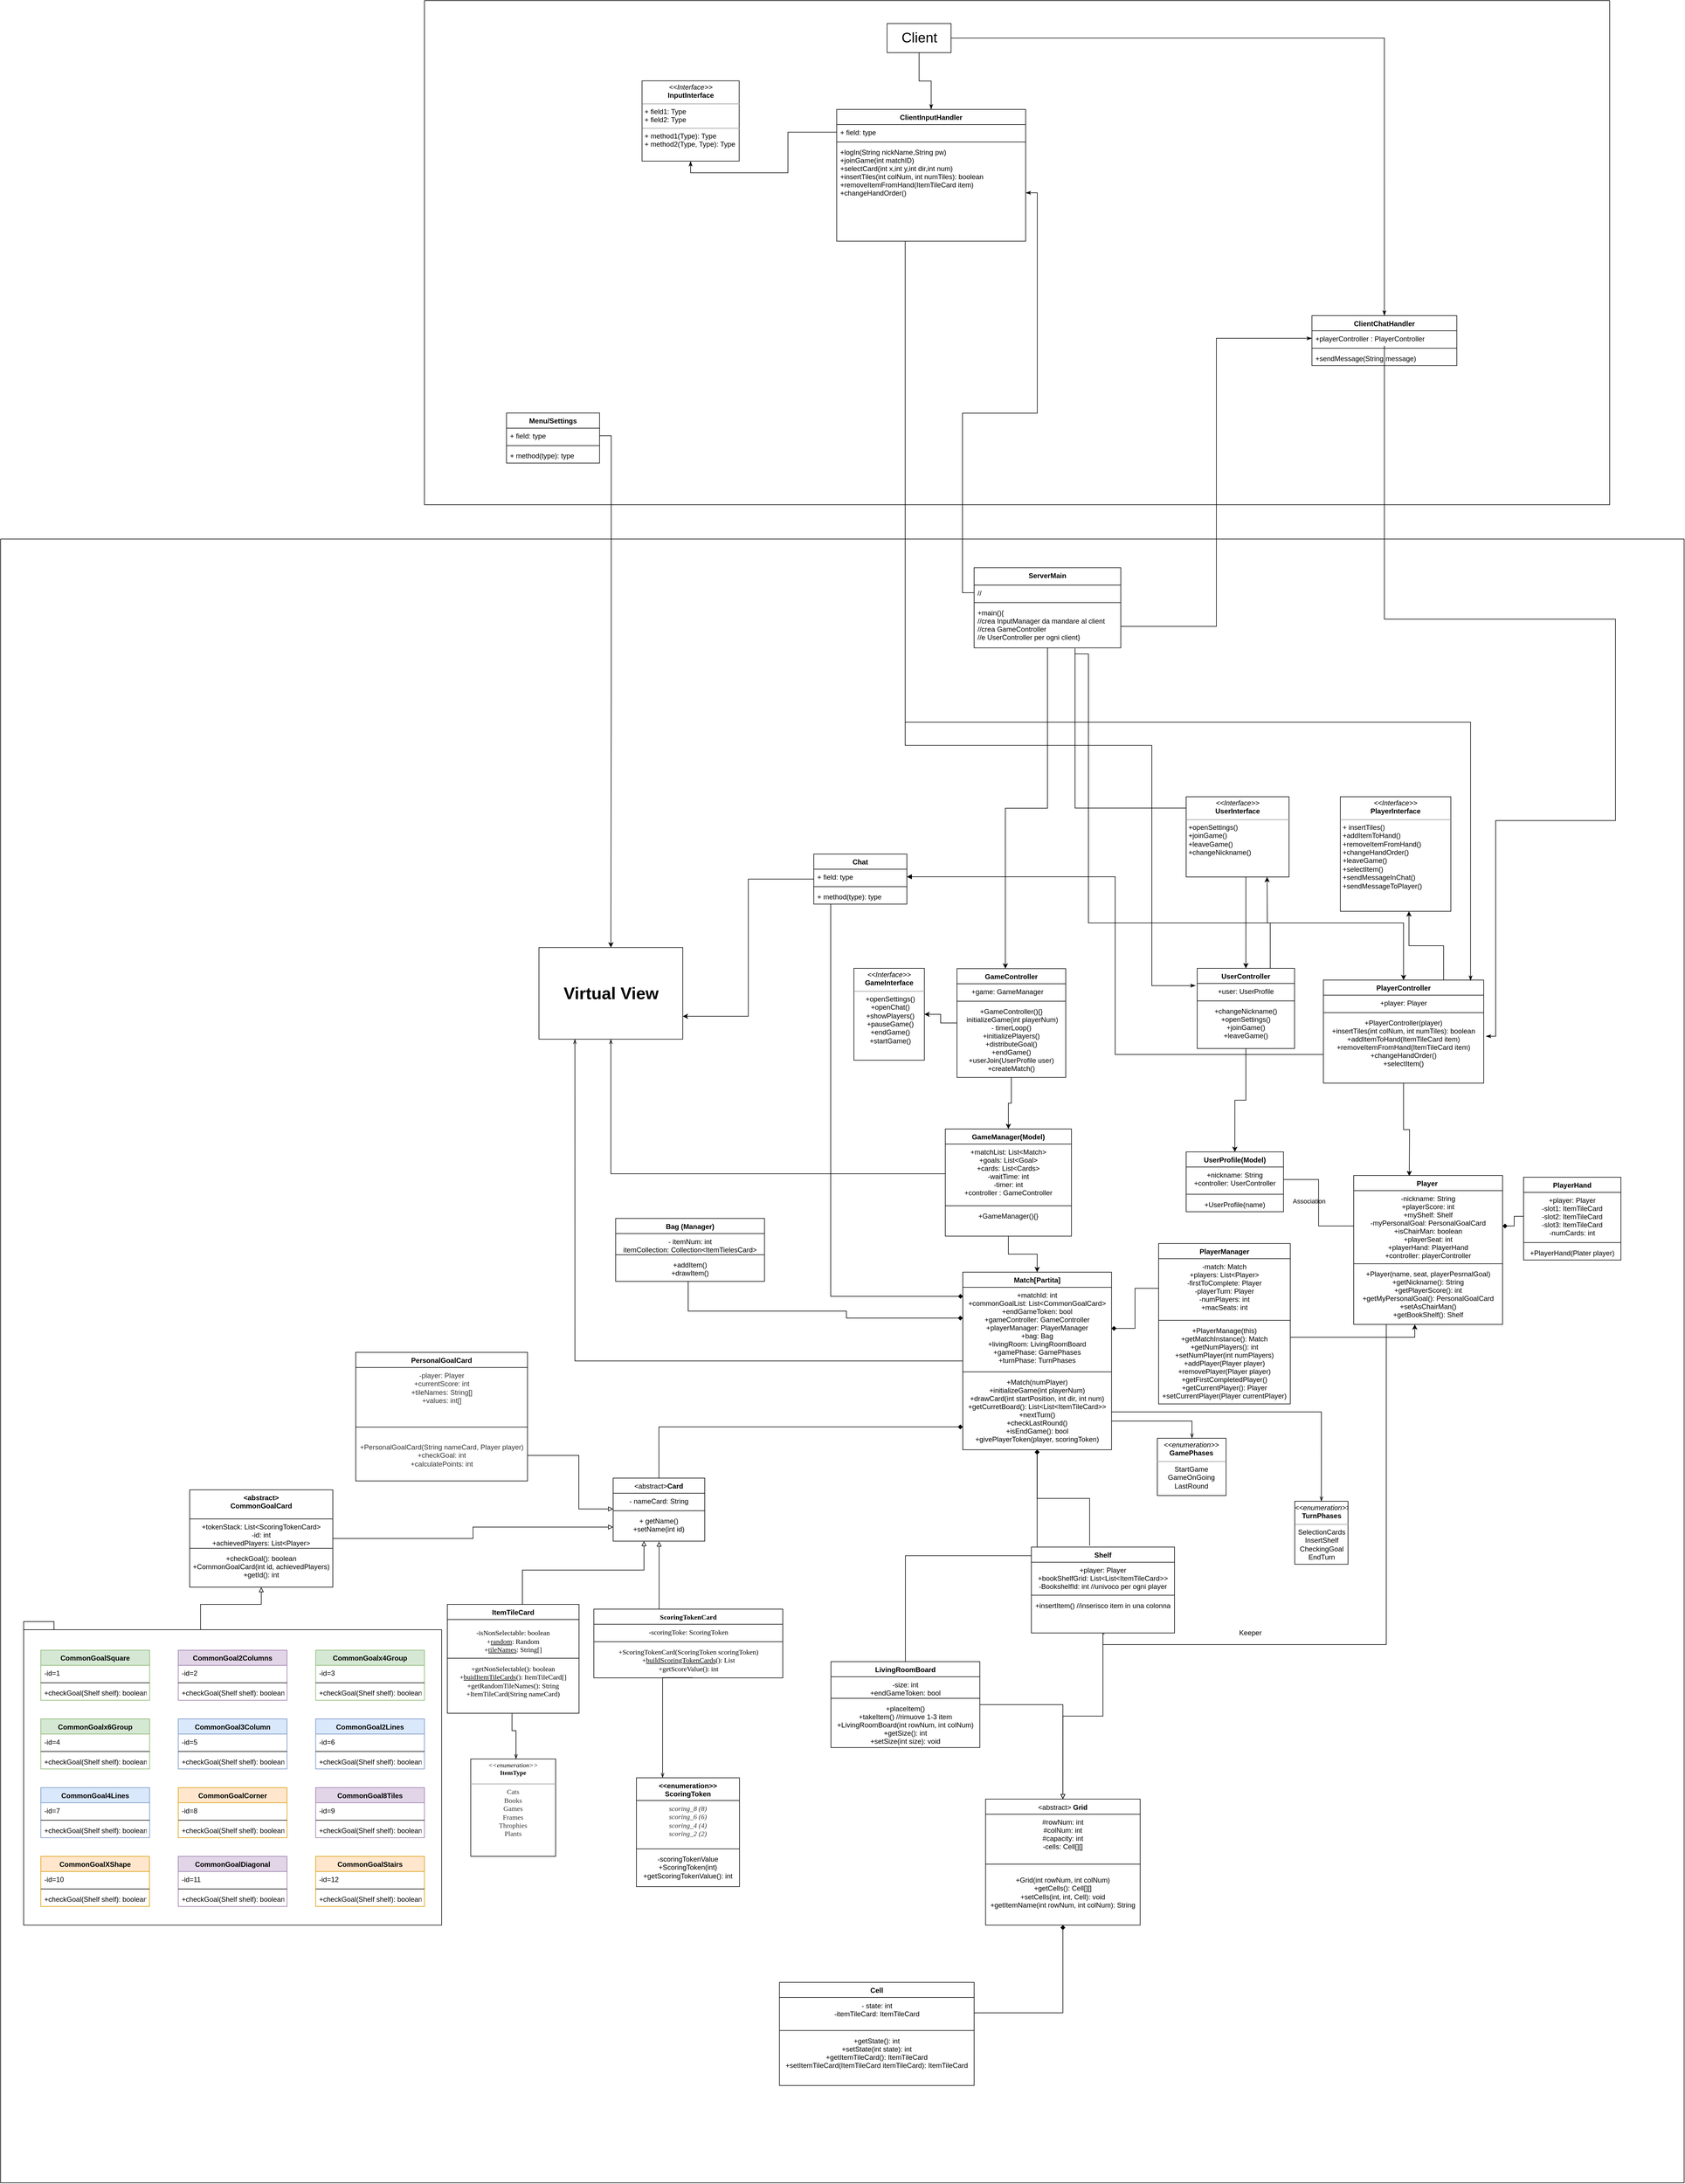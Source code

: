 <mxfile version="21.0.10" type="device"><diagram id="C5RBs43oDa-KdzZeNtuy" name="Page-1"><mxGraphModel dx="2732" dy="1956" grid="1" gridSize="9.842" guides="1" tooltips="1" connect="1" arrows="1" fold="1" page="0" pageScale="1" pageWidth="10000" pageHeight="10000" math="0" shadow="0"><root><mxCell id="WIyWlLk6GJQsqaUBKTNV-0"/><mxCell id="WIyWlLk6GJQsqaUBKTNV-1" parent="WIyWlLk6GJQsqaUBKTNV-0"/><mxCell id="GgPsyP5Te0Wjw_vOAYL1-17" style="edgeStyle=orthogonalEdgeStyle;rounded=0;orthogonalLoop=1;jettySize=auto;html=1;labelBackgroundColor=none;fontColor=default;entryX=0.5;entryY=0;entryDx=0;entryDy=0;" parent="WIyWlLk6GJQsqaUBKTNV-1" source="GgPsyP5Te0Wjw_vOAYL1-1" target="GgPsyP5Te0Wjw_vOAYL1-13" edge="1"><mxGeometry relative="1" as="geometry"><mxPoint x="551.18" y="836.612" as="targetPoint"/></mxGeometry></mxCell><mxCell id="GgPsyP5Te0Wjw_vOAYL1-208" style="edgeStyle=orthogonalEdgeStyle;rounded=0;orthogonalLoop=1;jettySize=auto;html=1;entryX=1;entryY=0.5;entryDx=0;entryDy=0;" parent="WIyWlLk6GJQsqaUBKTNV-1" source="GgPsyP5Te0Wjw_vOAYL1-1" target="GgPsyP5Te0Wjw_vOAYL1-207" edge="1"><mxGeometry relative="1" as="geometry"/></mxCell><mxCell id="GgPsyP5Te0Wjw_vOAYL1-1" value="GameController" style="swimlane;fontStyle=1;align=center;verticalAlign=top;childLayout=stackLayout;horizontal=1;startSize=26;horizontalStack=0;resizeParent=1;resizeParentMax=0;resizeLast=0;collapsible=1;marginBottom=0;labelBackgroundColor=none;" parent="WIyWlLk6GJQsqaUBKTNV-1" vertex="1"><mxGeometry x="502" y="472.44" width="187.01" height="187.01" as="geometry"/></mxCell><mxCell id="GgPsyP5Te0Wjw_vOAYL1-2" value="+game: GameManager    " style="text;strokeColor=none;fillColor=none;align=center;verticalAlign=top;spacingLeft=4;spacingRight=4;overflow=hidden;rotatable=0;points=[[0,0.5],[1,0.5]];portConstraint=eastwest;labelBackgroundColor=none;" parent="GgPsyP5Te0Wjw_vOAYL1-1" vertex="1"><mxGeometry y="26" width="187.01" height="26" as="geometry"/></mxCell><mxCell id="GgPsyP5Te0Wjw_vOAYL1-3" value="" style="line;strokeWidth=1;fillColor=none;align=left;verticalAlign=middle;spacingTop=-1;spacingLeft=3;spacingRight=3;rotatable=0;labelPosition=right;points=[];portConstraint=eastwest;labelBackgroundColor=none;" parent="GgPsyP5Te0Wjw_vOAYL1-1" vertex="1"><mxGeometry y="52" width="187.01" height="8" as="geometry"/></mxCell><mxCell id="GgPsyP5Te0Wjw_vOAYL1-4" value="+GameController(){}&#10; initializeGame(int playerNum)&#10;- timerLoop()&#10;+initializePlayers()&#10;+distributeGoal()&#10;+endGame()&#10;+userJoin(UserProfile user)&#10;+createMatch()&#10;&#10;" style="text;strokeColor=none;fillColor=none;align=center;verticalAlign=top;spacingLeft=4;spacingRight=4;overflow=hidden;rotatable=0;points=[[0,0.5],[1,0.5]];portConstraint=eastwest;labelBackgroundColor=none;" parent="GgPsyP5Te0Wjw_vOAYL1-1" vertex="1"><mxGeometry y="60" width="187.01" height="127.01" as="geometry"/></mxCell><mxCell id="GgPsyP5Te0Wjw_vOAYL1-12" style="edgeStyle=orthogonalEdgeStyle;rounded=0;orthogonalLoop=1;jettySize=auto;html=1;entryX=0.445;entryY=0;entryDx=0;entryDy=0;entryPerimeter=0;labelBackgroundColor=none;fontColor=default;" parent="WIyWlLk6GJQsqaUBKTNV-1" source="GgPsyP5Te0Wjw_vOAYL1-7" target="GgPsyP5Te0Wjw_vOAYL1-1" edge="1"><mxGeometry relative="1" as="geometry"/></mxCell><mxCell id="GgPsyP5Te0Wjw_vOAYL1-31" style="edgeStyle=orthogonalEdgeStyle;rounded=0;orthogonalLoop=1;jettySize=auto;html=1;entryX=0.5;entryY=0;entryDx=0;entryDy=0;exitX=0.688;exitY=1.013;exitDx=0;exitDy=0;exitPerimeter=0;labelBackgroundColor=none;fontColor=default;" parent="WIyWlLk6GJQsqaUBKTNV-1" source="GgPsyP5Te0Wjw_vOAYL1-10" target="GgPsyP5Te0Wjw_vOAYL1-23" edge="1"><mxGeometry relative="1" as="geometry"/></mxCell><mxCell id="GgPsyP5Te0Wjw_vOAYL1-34" style="edgeStyle=orthogonalEdgeStyle;rounded=0;orthogonalLoop=1;jettySize=auto;html=1;exitX=0.688;exitY=1.141;exitDx=0;exitDy=0;exitPerimeter=0;labelBackgroundColor=none;fontColor=default;entryX=0.5;entryY=0;entryDx=0;entryDy=0;" parent="WIyWlLk6GJQsqaUBKTNV-1" source="GgPsyP5Te0Wjw_vOAYL1-10" target="GgPsyP5Te0Wjw_vOAYL1-27" edge="1"><mxGeometry relative="1" as="geometry"><Array as="points"><mxPoint x="728" y="394"/><mxPoint x="1270" y="394"/></Array></mxGeometry></mxCell><mxCell id="GgPsyP5Te0Wjw_vOAYL1-7" value="ServerMain" style="swimlane;fontStyle=1;align=center;verticalAlign=top;childLayout=stackLayout;horizontal=1;startSize=30;horizontalStack=0;resizeParent=1;resizeParentMax=0;resizeLast=0;collapsible=1;marginBottom=0;labelBackgroundColor=none;" parent="WIyWlLk6GJQsqaUBKTNV-1" vertex="1"><mxGeometry x="531.49" y="-216.54" width="252.15" height="137.79" as="geometry"/></mxCell><mxCell id="GgPsyP5Te0Wjw_vOAYL1-8" value="//" style="text;strokeColor=none;fillColor=none;align=left;verticalAlign=top;spacingLeft=4;spacingRight=4;overflow=hidden;rotatable=0;points=[[0,0.5],[1,0.5]];portConstraint=eastwest;labelBackgroundColor=none;" parent="GgPsyP5Te0Wjw_vOAYL1-7" vertex="1"><mxGeometry y="30" width="252.15" height="26" as="geometry"/></mxCell><mxCell id="GgPsyP5Te0Wjw_vOAYL1-9" value="" style="line;strokeWidth=1;fillColor=none;align=left;verticalAlign=middle;spacingTop=-1;spacingLeft=3;spacingRight=3;rotatable=0;labelPosition=right;points=[];portConstraint=eastwest;labelBackgroundColor=none;" parent="GgPsyP5Te0Wjw_vOAYL1-7" vertex="1"><mxGeometry y="56" width="252.15" height="8" as="geometry"/></mxCell><mxCell id="GgPsyP5Te0Wjw_vOAYL1-10" value="+main(){&#10;//crea InputManager da mandare al client&#10;//crea GameController &#10;//e UserController per ogni client}" style="text;strokeColor=none;fillColor=none;align=left;verticalAlign=top;spacingLeft=4;spacingRight=4;overflow=hidden;rotatable=0;points=[[0,0.5],[1,0.5]];portConstraint=eastwest;labelBackgroundColor=none;" parent="GgPsyP5Te0Wjw_vOAYL1-7" vertex="1"><mxGeometry y="64" width="252.15" height="73.79" as="geometry"/></mxCell><mxCell id="GgPsyP5Te0Wjw_vOAYL1-22" style="edgeStyle=orthogonalEdgeStyle;rounded=0;orthogonalLoop=1;jettySize=auto;html=1;entryX=0.5;entryY=0;entryDx=0;entryDy=0;labelBackgroundColor=none;fontColor=default;" parent="WIyWlLk6GJQsqaUBKTNV-1" source="GgPsyP5Te0Wjw_vOAYL1-13" target="GgPsyP5Te0Wjw_vOAYL1-18" edge="1"><mxGeometry relative="1" as="geometry"/></mxCell><mxCell id="GgPsyP5Te0Wjw_vOAYL1-13" value="GameManager(Model)" style="swimlane;fontStyle=1;align=center;verticalAlign=top;childLayout=stackLayout;horizontal=1;startSize=26;horizontalStack=0;resizeParent=1;resizeParentMax=0;resizeLast=0;collapsible=1;marginBottom=0;labelBackgroundColor=none;" parent="WIyWlLk6GJQsqaUBKTNV-1" vertex="1"><mxGeometry x="482" y="748.03" width="216.81" height="184.22" as="geometry"/></mxCell><mxCell id="GgPsyP5Te0Wjw_vOAYL1-14" value="+matchList: List&lt;Match&gt;&#10;+goals: List&lt;Goal&gt;&#10;+cards: List&lt;Cards&gt;&#10;-waitTime: int&#10;-timer: int&#10;+controller : GameController" style="text;strokeColor=none;fillColor=none;align=center;verticalAlign=top;spacingLeft=4;spacingRight=4;overflow=hidden;rotatable=0;points=[[0,0.5],[1,0.5]];portConstraint=eastwest;labelBackgroundColor=none;" parent="GgPsyP5Te0Wjw_vOAYL1-13" vertex="1"><mxGeometry y="26" width="216.81" height="101.95" as="geometry"/></mxCell><mxCell id="GgPsyP5Te0Wjw_vOAYL1-15" value="" style="line;strokeWidth=1;fillColor=none;align=left;verticalAlign=middle;spacingTop=-1;spacingLeft=3;spacingRight=3;rotatable=0;labelPosition=right;points=[];portConstraint=eastwest;labelBackgroundColor=none;" parent="GgPsyP5Te0Wjw_vOAYL1-13" vertex="1"><mxGeometry y="127.95" width="216.81" height="8" as="geometry"/></mxCell><mxCell id="GgPsyP5Te0Wjw_vOAYL1-16" value="+GameManager(){}" style="text;strokeColor=none;fillColor=none;align=center;verticalAlign=top;spacingLeft=4;spacingRight=4;overflow=hidden;rotatable=0;points=[[0,0.5],[1,0.5]];portConstraint=eastwest;labelBackgroundColor=none;" parent="GgPsyP5Te0Wjw_vOAYL1-13" vertex="1"><mxGeometry y="135.95" width="216.81" height="48.27" as="geometry"/></mxCell><mxCell id="GgPsyP5Te0Wjw_vOAYL1-63" style="edgeStyle=orthogonalEdgeStyle;rounded=0;orthogonalLoop=1;jettySize=auto;html=1;entryX=0.5;entryY=0;entryDx=0;entryDy=0;startArrow=diamond;startFill=1;endArrow=none;endFill=0;labelBackgroundColor=none;fontColor=default;" parent="WIyWlLk6GJQsqaUBKTNV-1" source="GgPsyP5Te0Wjw_vOAYL1-18" target="GgPsyP5Te0Wjw_vOAYL1-58" edge="1"><mxGeometry relative="1" as="geometry"/></mxCell><mxCell id="GgPsyP5Te0Wjw_vOAYL1-75" style="edgeStyle=orthogonalEdgeStyle;rounded=0;orthogonalLoop=1;jettySize=auto;html=1;entryX=0.5;entryY=0;entryDx=0;entryDy=0;startArrow=diamond;startFill=1;endArrow=none;endFill=0;labelBackgroundColor=none;fontColor=default;" parent="WIyWlLk6GJQsqaUBKTNV-1" source="GgPsyP5Te0Wjw_vOAYL1-18" target="GgPsyP5Te0Wjw_vOAYL1-70" edge="1"><mxGeometry relative="1" as="geometry"><Array as="points"><mxPoint x="592" y="1260"/><mxPoint x="-9" y="1260"/></Array></mxGeometry></mxCell><mxCell id="GgPsyP5Te0Wjw_vOAYL1-76" style="edgeStyle=orthogonalEdgeStyle;rounded=0;orthogonalLoop=1;jettySize=auto;html=1;entryX=0.407;entryY=-0.017;entryDx=0;entryDy=0;entryPerimeter=0;startArrow=diamond;startFill=1;endArrow=none;endFill=0;labelBackgroundColor=none;fontColor=default;" parent="WIyWlLk6GJQsqaUBKTNV-1" source="GgPsyP5Te0Wjw_vOAYL1-18" target="GgPsyP5Te0Wjw_vOAYL1-64" edge="1"><mxGeometry relative="1" as="geometry"/></mxCell><mxCell id="GgPsyP5Te0Wjw_vOAYL1-85" style="edgeStyle=orthogonalEdgeStyle;rounded=0;orthogonalLoop=1;jettySize=auto;html=1;startArrow=diamond;startFill=1;endArrow=none;endFill=0;labelBackgroundColor=none;fontColor=default;" parent="WIyWlLk6GJQsqaUBKTNV-1" source="GgPsyP5Te0Wjw_vOAYL1-18" target="GgPsyP5Te0Wjw_vOAYL1-82" edge="1"><mxGeometry relative="1" as="geometry"><Array as="points"><mxPoint x="312" y="1073"/><mxPoint x="312" y="1061"/><mxPoint x="40" y="1061"/></Array><mxPoint x="39" y="994" as="targetPoint"/></mxGeometry></mxCell><mxCell id="GgPsyP5Te0Wjw_vOAYL1-206" style="edgeStyle=orthogonalEdgeStyle;rounded=0;orthogonalLoop=1;jettySize=auto;html=1;entryX=0.25;entryY=1;entryDx=0;entryDy=0;fontSize=29;startArrow=none;startFill=0;endArrow=openThin;endFill=0;labelBackgroundColor=none;fontColor=default;" parent="WIyWlLk6GJQsqaUBKTNV-1" source="GgPsyP5Te0Wjw_vOAYL1-18" target="GgPsyP5Te0Wjw_vOAYL1-204" edge="1"><mxGeometry relative="1" as="geometry"/></mxCell><mxCell id="GgPsyP5Te0Wjw_vOAYL1-18" value="Match[Partita]" style="swimlane;fontStyle=1;align=center;verticalAlign=top;childLayout=stackLayout;horizontal=1;startSize=26;horizontalStack=0;resizeParent=1;resizeParentMax=0;resizeLast=0;collapsible=1;marginBottom=0;labelBackgroundColor=none;" parent="WIyWlLk6GJQsqaUBKTNV-1" vertex="1"><mxGeometry x="512" y="994.09" width="255.72" height="305.12" as="geometry"/></mxCell><mxCell id="GgPsyP5Te0Wjw_vOAYL1-19" value="+matchId: int&#10;+commonGoalList: List&lt;CommonGoalCard&gt;&#10;+endGameToken: bool&#10;+gameController: GameController&#10;+playerManager: PlayerManager&#10;+bag: Bag&#10;+livingRoom: LivingRoomBoard&#10;+gamePhase: GamePhases&#10;+turnPhase: TurnPhases" style="text;strokeColor=none;fillColor=none;align=center;verticalAlign=top;spacingLeft=4;spacingRight=4;overflow=hidden;rotatable=0;points=[[0,0.5],[1,0.5]];portConstraint=eastwest;labelBackgroundColor=none;" parent="GgPsyP5Te0Wjw_vOAYL1-18" vertex="1"><mxGeometry y="26" width="255.72" height="141.32" as="geometry"/></mxCell><mxCell id="GgPsyP5Te0Wjw_vOAYL1-20" value="" style="line;strokeWidth=1;fillColor=none;align=left;verticalAlign=middle;spacingTop=-1;spacingLeft=3;spacingRight=3;rotatable=0;labelPosition=right;points=[];portConstraint=eastwest;labelBackgroundColor=none;" parent="GgPsyP5Te0Wjw_vOAYL1-18" vertex="1"><mxGeometry y="167.32" width="255.72" height="8" as="geometry"/></mxCell><mxCell id="GgPsyP5Te0Wjw_vOAYL1-21" value="+Match(numPlayer)&#10;+initializeGame(int playerNum)&#10;+drawCard(int startPosition, int dir, int num)&#10;+getCurretBoard(): List&lt;List&lt;ItemTileCard&gt;&gt;&#10;+nextTurn()&#10;+checkLastRound()&#10;+isEndGame(): bool&#10;+givePlayerToken(player, scoringToken)" style="text;strokeColor=none;fillColor=none;align=center;verticalAlign=top;spacingLeft=4;spacingRight=4;overflow=hidden;rotatable=0;points=[[0,0.5],[1,0.5]];portConstraint=eastwest;labelBackgroundColor=none;" parent="GgPsyP5Te0Wjw_vOAYL1-18" vertex="1"><mxGeometry y="175.32" width="255.72" height="129.8" as="geometry"/></mxCell><mxCell id="GgPsyP5Te0Wjw_vOAYL1-39" style="edgeStyle=orthogonalEdgeStyle;rounded=0;orthogonalLoop=1;jettySize=auto;html=1;entryX=0.5;entryY=0;entryDx=0;entryDy=0;labelBackgroundColor=none;fontColor=default;" parent="WIyWlLk6GJQsqaUBKTNV-1" source="GgPsyP5Te0Wjw_vOAYL1-23" target="GgPsyP5Te0Wjw_vOAYL1-35" edge="1"><mxGeometry relative="1" as="geometry"/></mxCell><mxCell id="GgPsyP5Te0Wjw_vOAYL1-213" style="edgeStyle=orthogonalEdgeStyle;rounded=0;orthogonalLoop=1;jettySize=auto;html=1;exitX=0.75;exitY=0;exitDx=0;exitDy=0;" parent="WIyWlLk6GJQsqaUBKTNV-1" source="GgPsyP5Te0Wjw_vOAYL1-23" edge="1"><mxGeometry relative="1" as="geometry"><mxPoint x="1035.069" y="314.96" as="targetPoint"/></mxGeometry></mxCell><mxCell id="GgPsyP5Te0Wjw_vOAYL1-23" value="UserController" style="swimlane;fontStyle=1;align=center;verticalAlign=top;childLayout=stackLayout;horizontal=1;startSize=26;horizontalStack=0;resizeParent=1;resizeParentMax=0;resizeLast=0;collapsible=1;marginBottom=0;labelBackgroundColor=none;" parent="WIyWlLk6GJQsqaUBKTNV-1" vertex="1"><mxGeometry x="915" y="472" width="167.32" height="137.79" as="geometry"/></mxCell><mxCell id="GgPsyP5Te0Wjw_vOAYL1-24" value="+user: UserProfile" style="text;strokeColor=none;fillColor=none;align=center;verticalAlign=top;spacingLeft=4;spacingRight=4;overflow=hidden;rotatable=0;points=[[0,0.5],[1,0.5]];portConstraint=eastwest;labelBackgroundColor=none;" parent="GgPsyP5Te0Wjw_vOAYL1-23" vertex="1"><mxGeometry y="26" width="167.32" height="26" as="geometry"/></mxCell><mxCell id="GgPsyP5Te0Wjw_vOAYL1-25" value="" style="line;strokeWidth=1;fillColor=none;align=left;verticalAlign=middle;spacingTop=-1;spacingLeft=3;spacingRight=3;rotatable=0;labelPosition=right;points=[];portConstraint=eastwest;labelBackgroundColor=none;" parent="GgPsyP5Te0Wjw_vOAYL1-23" vertex="1"><mxGeometry y="52" width="167.32" height="8" as="geometry"/></mxCell><mxCell id="GgPsyP5Te0Wjw_vOAYL1-26" value="+changeNickname()&#10;+openSettings()&#10;+joinGame()&#10;+leaveGame()" style="text;strokeColor=none;fillColor=none;align=center;verticalAlign=top;spacingLeft=4;spacingRight=4;overflow=hidden;rotatable=0;points=[[0,0.5],[1,0.5]];portConstraint=eastwest;labelBackgroundColor=none;" parent="GgPsyP5Te0Wjw_vOAYL1-23" vertex="1"><mxGeometry y="60" width="167.32" height="77.79" as="geometry"/></mxCell><mxCell id="GgPsyP5Te0Wjw_vOAYL1-44" style="edgeStyle=orthogonalEdgeStyle;rounded=0;orthogonalLoop=1;jettySize=auto;html=1;labelBackgroundColor=none;fontColor=default;" parent="WIyWlLk6GJQsqaUBKTNV-1" source="GgPsyP5Te0Wjw_vOAYL1-27" edge="1"><mxGeometry relative="1" as="geometry"><mxPoint x="1279.525" y="828.992" as="targetPoint"/></mxGeometry></mxCell><mxCell id="GgPsyP5Te0Wjw_vOAYL1-212" style="edgeStyle=orthogonalEdgeStyle;rounded=0;orthogonalLoop=1;jettySize=auto;html=1;exitX=0.75;exitY=0;exitDx=0;exitDy=0;entryX=0.621;entryY=1;entryDx=0;entryDy=0;entryPerimeter=0;" parent="WIyWlLk6GJQsqaUBKTNV-1" source="GgPsyP5Te0Wjw_vOAYL1-27" target="GgPsyP5Te0Wjw_vOAYL1-210" edge="1"><mxGeometry relative="1" as="geometry"/></mxCell><mxCell id="GgPsyP5Te0Wjw_vOAYL1-27" value="PlayerController" style="swimlane;fontStyle=1;align=center;verticalAlign=top;childLayout=stackLayout;horizontal=1;startSize=26;horizontalStack=0;resizeParent=1;resizeParentMax=0;resizeLast=0;collapsible=1;marginBottom=0;labelBackgroundColor=none;" parent="WIyWlLk6GJQsqaUBKTNV-1" vertex="1"><mxGeometry x="1131.89" y="492.13" width="275.59" height="177.17" as="geometry"/></mxCell><mxCell id="GgPsyP5Te0Wjw_vOAYL1-28" value="+player: Player" style="text;strokeColor=none;fillColor=none;align=center;verticalAlign=top;spacingLeft=4;spacingRight=4;overflow=hidden;rotatable=0;points=[[0,0.5],[1,0.5]];portConstraint=eastwest;labelBackgroundColor=none;" parent="GgPsyP5Te0Wjw_vOAYL1-27" vertex="1"><mxGeometry y="26" width="275.59" height="26" as="geometry"/></mxCell><mxCell id="GgPsyP5Te0Wjw_vOAYL1-29" value="" style="line;strokeWidth=1;fillColor=none;align=left;verticalAlign=middle;spacingTop=-1;spacingLeft=3;spacingRight=3;rotatable=0;labelPosition=right;points=[];portConstraint=eastwest;labelBackgroundColor=none;" parent="GgPsyP5Te0Wjw_vOAYL1-27" vertex="1"><mxGeometry y="52" width="275.59" height="8" as="geometry"/></mxCell><mxCell id="GgPsyP5Te0Wjw_vOAYL1-30" value="+PlayerController(player)&#10;+insertTiles(int colNum, int numTiles): boolean&#10;+addItemToHand(ItemTileCard item)&#10;+removeItemFromHand(ItemTileCard item)&#10;+changeHandOrder()&#10;+selectItem()" style="text;strokeColor=none;fillColor=none;align=center;verticalAlign=top;spacingLeft=4;spacingRight=4;overflow=hidden;rotatable=0;points=[[0,0.5],[1,0.5]];portConstraint=eastwest;labelBackgroundColor=none;" parent="GgPsyP5Te0Wjw_vOAYL1-27" vertex="1"><mxGeometry y="60" width="275.59" height="117.17" as="geometry"/></mxCell><mxCell id="GgPsyP5Te0Wjw_vOAYL1-35" value="UserProfile(Model)" style="swimlane;fontStyle=1;align=center;verticalAlign=top;childLayout=stackLayout;horizontal=1;startSize=26;horizontalStack=0;resizeParent=1;resizeParentMax=0;resizeLast=0;collapsible=1;marginBottom=0;labelBackgroundColor=none;" parent="WIyWlLk6GJQsqaUBKTNV-1" vertex="1"><mxGeometry x="896" y="787.4" width="167.32" height="102.9" as="geometry"/></mxCell><mxCell id="GgPsyP5Te0Wjw_vOAYL1-36" value="+nickname: String&#10;+controller: UserController" style="text;strokeColor=none;fillColor=none;align=center;verticalAlign=top;spacingLeft=4;spacingRight=4;overflow=hidden;rotatable=0;points=[[0,0.5],[1,0.5]];portConstraint=eastwest;labelBackgroundColor=none;" parent="GgPsyP5Te0Wjw_vOAYL1-35" vertex="1"><mxGeometry y="26" width="167.32" height="42.9" as="geometry"/></mxCell><mxCell id="GgPsyP5Te0Wjw_vOAYL1-37" value="" style="line;strokeWidth=1;fillColor=none;align=left;verticalAlign=middle;spacingTop=-1;spacingLeft=3;spacingRight=3;rotatable=0;labelPosition=right;points=[];portConstraint=eastwest;labelBackgroundColor=none;" parent="GgPsyP5Te0Wjw_vOAYL1-35" vertex="1"><mxGeometry y="68.9" width="167.32" height="8" as="geometry"/></mxCell><mxCell id="GgPsyP5Te0Wjw_vOAYL1-38" value="+UserProfile(name)" style="text;strokeColor=none;fillColor=none;align=center;verticalAlign=top;spacingLeft=4;spacingRight=4;overflow=hidden;rotatable=0;points=[[0,0.5],[1,0.5]];portConstraint=eastwest;labelBackgroundColor=none;" parent="GgPsyP5Te0Wjw_vOAYL1-35" vertex="1"><mxGeometry y="76.9" width="167.32" height="26" as="geometry"/></mxCell><mxCell id="GgPsyP5Te0Wjw_vOAYL1-40" value="Player " style="swimlane;fontStyle=1;align=center;verticalAlign=top;childLayout=stackLayout;horizontal=1;startSize=26;horizontalStack=0;resizeParent=1;resizeParentMax=0;resizeLast=0;collapsible=1;marginBottom=0;labelBackgroundColor=none;" parent="WIyWlLk6GJQsqaUBKTNV-1" vertex="1"><mxGeometry x="1184" y="827.95" width="255.9" height="255.9" as="geometry"/></mxCell><mxCell id="GgPsyP5Te0Wjw_vOAYL1-41" value="-nickname: String&#10;+playerScore: int&#10;+myShelf: Shelf&#10;-myPersonalGoal: PersonalGoalCard&#10;+isChairMan: boolean&#10;+playerSeat: int&#10;+playerHand: PlayerHand&#10;+controller: playerController" style="text;strokeColor=none;fillColor=none;align=center;verticalAlign=top;spacingLeft=4;spacingRight=4;overflow=hidden;rotatable=0;points=[[0,0.5],[1,0.5]];portConstraint=eastwest;labelBackgroundColor=none;" parent="GgPsyP5Te0Wjw_vOAYL1-40" vertex="1"><mxGeometry y="26" width="255.9" height="121.64" as="geometry"/></mxCell><mxCell id="GgPsyP5Te0Wjw_vOAYL1-42" value="" style="line;strokeWidth=1;fillColor=none;align=left;verticalAlign=middle;spacingTop=-1;spacingLeft=3;spacingRight=3;rotatable=0;labelPosition=right;points=[];portConstraint=eastwest;labelBackgroundColor=none;" parent="GgPsyP5Te0Wjw_vOAYL1-40" vertex="1"><mxGeometry y="147.64" width="255.9" height="8" as="geometry"/></mxCell><mxCell id="GgPsyP5Te0Wjw_vOAYL1-43" value="+Player(name, seat, playerPesrnalGoal)&#10;+getNickname(): String&#10;+getPlayerScore(): int&#10;+getMyPersonalGoal(): PersonalGoalCard&#10;+setAsChairMan()&#10;+getBookShelf(): Shelf" style="text;strokeColor=none;fillColor=none;align=center;verticalAlign=top;spacingLeft=4;spacingRight=4;overflow=hidden;rotatable=0;points=[[0,0.5],[1,0.5]];portConstraint=eastwest;labelBackgroundColor=none;" parent="GgPsyP5Te0Wjw_vOAYL1-40" vertex="1"><mxGeometry y="155.64" width="255.9" height="100.26" as="geometry"/></mxCell><mxCell id="GgPsyP5Te0Wjw_vOAYL1-50" style="edgeStyle=orthogonalEdgeStyle;rounded=0;orthogonalLoop=1;jettySize=auto;html=1;startArrow=none;startFill=0;endArrow=classic;endFill=1;labelBackgroundColor=none;fontColor=default;" parent="WIyWlLk6GJQsqaUBKTNV-1" source="GgPsyP5Te0Wjw_vOAYL1-45" target="GgPsyP5Te0Wjw_vOAYL1-43" edge="1"><mxGeometry relative="1" as="geometry"><mxPoint x="1289.367" y="925.195" as="targetPoint"/><Array as="points"><mxPoint x="1289" y="1106"/></Array></mxGeometry></mxCell><mxCell id="GgPsyP5Te0Wjw_vOAYL1-45" value="PlayerManager" style="swimlane;fontStyle=1;align=center;verticalAlign=top;childLayout=stackLayout;horizontal=1;startSize=26;horizontalStack=0;resizeParent=1;resizeParentMax=0;resizeLast=0;collapsible=1;marginBottom=0;labelBackgroundColor=none;" parent="WIyWlLk6GJQsqaUBKTNV-1" vertex="1"><mxGeometry x="848.62" y="944.88" width="226.38" height="275.59" as="geometry"/></mxCell><mxCell id="GgPsyP5Te0Wjw_vOAYL1-46" value="-match: Match&#10;+players: List&lt;Player&gt;&#10;-firstToComplete: Player&#10;-playerTurn: Player&#10;-numPlayers: int&#10;+macSeats: int" style="text;strokeColor=none;fillColor=none;align=center;verticalAlign=top;spacingLeft=4;spacingRight=4;overflow=hidden;rotatable=0;points=[[0,0.5],[1,0.5]];portConstraint=eastwest;labelBackgroundColor=none;" parent="GgPsyP5Te0Wjw_vOAYL1-45" vertex="1"><mxGeometry y="26" width="226.38" height="101.95" as="geometry"/></mxCell><mxCell id="GgPsyP5Te0Wjw_vOAYL1-47" value="" style="line;strokeWidth=1;fillColor=none;align=left;verticalAlign=middle;spacingTop=-1;spacingLeft=3;spacingRight=3;rotatable=0;labelPosition=right;points=[];portConstraint=eastwest;labelBackgroundColor=none;" parent="GgPsyP5Te0Wjw_vOAYL1-45" vertex="1"><mxGeometry y="127.95" width="226.38" height="8" as="geometry"/></mxCell><mxCell id="GgPsyP5Te0Wjw_vOAYL1-48" value="+PlayerManage(this)&#10;+getMatchInstance(): Match&#10;+getNumPlayers(): int&#10;+setNumPlayer(int numPlayers)&#10;+addPlayer(Player player)&#10;+removePlayer(Player player)&#10;+getFirstCompletedPlayer()&#10;+getCurrentPlayer(): Player&#10;+setCurrentPlayer(Player currentPlayer)" style="text;strokeColor=none;fillColor=none;align=center;verticalAlign=top;spacingLeft=4;spacingRight=4;overflow=hidden;rotatable=0;points=[[0,0.5],[1,0.5]];portConstraint=eastwest;labelBackgroundColor=none;" parent="GgPsyP5Te0Wjw_vOAYL1-45" vertex="1"><mxGeometry y="135.95" width="226.38" height="139.64" as="geometry"/></mxCell><mxCell id="GgPsyP5Te0Wjw_vOAYL1-49" style="edgeStyle=orthogonalEdgeStyle;rounded=0;orthogonalLoop=1;jettySize=auto;html=1;entryX=0;entryY=0.5;entryDx=0;entryDy=0;endArrow=none;endFill=0;startArrow=diamond;startFill=1;labelBackgroundColor=none;fontColor=default;" parent="WIyWlLk6GJQsqaUBKTNV-1" source="GgPsyP5Te0Wjw_vOAYL1-19" target="GgPsyP5Te0Wjw_vOAYL1-46" edge="1"><mxGeometry relative="1" as="geometry"/></mxCell><mxCell id="GgPsyP5Te0Wjw_vOAYL1-51" style="edgeStyle=orthogonalEdgeStyle;rounded=0;orthogonalLoop=1;jettySize=auto;html=1;startArrow=none;startFill=0;endArrow=none;endFill=0;labelBackgroundColor=none;fontColor=default;" parent="WIyWlLk6GJQsqaUBKTNV-1" source="GgPsyP5Te0Wjw_vOAYL1-36" target="GgPsyP5Te0Wjw_vOAYL1-41" edge="1"><mxGeometry relative="1" as="geometry"/></mxCell><mxCell id="GgPsyP5Te0Wjw_vOAYL1-52" value="Association" style="edgeLabel;html=1;align=center;verticalAlign=middle;resizable=0;points=[];labelBackgroundColor=none;" parent="GgPsyP5Te0Wjw_vOAYL1-51" vertex="1" connectable="0"><mxGeometry x="0.253" y="-4" relative="1" as="geometry"><mxPoint x="-13" y="-28" as="offset"/></mxGeometry></mxCell><mxCell id="GgPsyP5Te0Wjw_vOAYL1-53" value="PlayerHand" style="swimlane;fontStyle=1;align=center;verticalAlign=top;childLayout=stackLayout;horizontal=1;startSize=26;horizontalStack=0;resizeParent=1;resizeParentMax=0;resizeLast=0;collapsible=1;marginBottom=0;labelBackgroundColor=none;" parent="WIyWlLk6GJQsqaUBKTNV-1" vertex="1"><mxGeometry x="1476" y="831" width="167.32" height="142.27" as="geometry"/></mxCell><mxCell id="GgPsyP5Te0Wjw_vOAYL1-54" value="+player: Player&#10;-slot1: ItemTileCard&#10;-slot2: ItemTileCard&#10;-slot3: ItemTileCard&#10;-numCards: int" style="text;strokeColor=none;fillColor=none;align=center;verticalAlign=top;spacingLeft=4;spacingRight=4;overflow=hidden;rotatable=0;points=[[0,0.5],[1,0.5]];portConstraint=eastwest;labelBackgroundColor=none;" parent="GgPsyP5Te0Wjw_vOAYL1-53" vertex="1"><mxGeometry y="26" width="167.32" height="82.27" as="geometry"/></mxCell><mxCell id="GgPsyP5Te0Wjw_vOAYL1-55" value="" style="line;strokeWidth=1;fillColor=none;align=left;verticalAlign=middle;spacingTop=-1;spacingLeft=3;spacingRight=3;rotatable=0;labelPosition=right;points=[];portConstraint=eastwest;labelBackgroundColor=none;" parent="GgPsyP5Te0Wjw_vOAYL1-53" vertex="1"><mxGeometry y="108.27" width="167.32" height="8" as="geometry"/></mxCell><mxCell id="GgPsyP5Te0Wjw_vOAYL1-56" value="+PlayerHand(Plater player)" style="text;strokeColor=none;fillColor=none;align=center;verticalAlign=top;spacingLeft=4;spacingRight=4;overflow=hidden;rotatable=0;points=[[0,0.5],[1,0.5]];portConstraint=eastwest;labelBackgroundColor=none;" parent="GgPsyP5Te0Wjw_vOAYL1-53" vertex="1"><mxGeometry y="116.27" width="167.32" height="26" as="geometry"/></mxCell><mxCell id="GgPsyP5Te0Wjw_vOAYL1-57" style="edgeStyle=orthogonalEdgeStyle;rounded=0;orthogonalLoop=1;jettySize=auto;html=1;entryX=0;entryY=0.5;entryDx=0;entryDy=0;startArrow=diamond;startFill=1;endArrow=none;endFill=0;labelBackgroundColor=none;fontColor=default;" parent="WIyWlLk6GJQsqaUBKTNV-1" source="GgPsyP5Te0Wjw_vOAYL1-41" target="GgPsyP5Te0Wjw_vOAYL1-54" edge="1"><mxGeometry relative="1" as="geometry"/></mxCell><mxCell id="GgPsyP5Te0Wjw_vOAYL1-91" style="edgeStyle=orthogonalEdgeStyle;rounded=0;orthogonalLoop=1;jettySize=auto;html=1;entryX=0.5;entryY=0;entryDx=0;entryDy=0;startArrow=none;startFill=0;endArrow=block;endFill=0;labelBackgroundColor=none;fontColor=default;" parent="WIyWlLk6GJQsqaUBKTNV-1" source="GgPsyP5Te0Wjw_vOAYL1-58" target="GgPsyP5Te0Wjw_vOAYL1-86" edge="1"><mxGeometry relative="1" as="geometry"/></mxCell><mxCell id="GgPsyP5Te0Wjw_vOAYL1-58" value="LivingRoomBoard" style="swimlane;fontStyle=1;align=center;verticalAlign=top;childLayout=stackLayout;horizontal=1;startSize=26;horizontalStack=0;resizeParent=1;resizeParentMax=0;resizeLast=0;collapsible=1;marginBottom=0;labelBackgroundColor=none;" parent="WIyWlLk6GJQsqaUBKTNV-1" vertex="1"><mxGeometry x="285.43" y="1663.38" width="255.9" height="147.64" as="geometry"/></mxCell><mxCell id="GgPsyP5Te0Wjw_vOAYL1-59" value="-size: int&#10;+endGameToken: bool" style="text;strokeColor=none;fillColor=none;align=center;verticalAlign=top;spacingLeft=4;spacingRight=4;overflow=hidden;rotatable=0;points=[[0,0.5],[1,0.5]];portConstraint=eastwest;labelBackgroundColor=none;" parent="GgPsyP5Te0Wjw_vOAYL1-58" vertex="1"><mxGeometry y="26" width="255.9" height="33.05" as="geometry"/></mxCell><mxCell id="GgPsyP5Te0Wjw_vOAYL1-60" value="" style="line;strokeWidth=1;fillColor=none;align=left;verticalAlign=middle;spacingTop=-1;spacingLeft=3;spacingRight=3;rotatable=0;labelPosition=right;points=[];portConstraint=eastwest;labelBackgroundColor=none;" parent="GgPsyP5Te0Wjw_vOAYL1-58" vertex="1"><mxGeometry y="59.05" width="255.9" height="8" as="geometry"/></mxCell><mxCell id="GgPsyP5Te0Wjw_vOAYL1-61" value="+placeItem()&#10;+takeItem() //rimuove 1-3 item&#10;+LivingRoomBoard(int rowNum, int colNum)&#10;+getSize(): int&#10;+setSize(int size): void" style="text;strokeColor=none;fillColor=none;align=center;verticalAlign=top;spacingLeft=4;spacingRight=4;overflow=hidden;rotatable=0;points=[[0,0.5],[1,0.5]];portConstraint=eastwest;labelBackgroundColor=none;" parent="GgPsyP5Te0Wjw_vOAYL1-58" vertex="1"><mxGeometry y="67.05" width="255.9" height="80.59" as="geometry"/></mxCell><mxCell id="GgPsyP5Te0Wjw_vOAYL1-92" style="edgeStyle=orthogonalEdgeStyle;rounded=0;orthogonalLoop=1;jettySize=auto;html=1;entryX=0.5;entryY=0;entryDx=0;entryDy=0;startArrow=none;startFill=0;endArrow=block;endFill=0;labelBackgroundColor=none;fontColor=default;" parent="WIyWlLk6GJQsqaUBKTNV-1" source="GgPsyP5Te0Wjw_vOAYL1-64" target="GgPsyP5Te0Wjw_vOAYL1-86" edge="1"><mxGeometry relative="1" as="geometry"><Array as="points"><mxPoint x="753" y="1757"/><mxPoint x="684" y="1757"/></Array></mxGeometry></mxCell><mxCell id="GgPsyP5Te0Wjw_vOAYL1-64" value="Shelf" style="swimlane;fontStyle=1;align=center;verticalAlign=top;childLayout=stackLayout;horizontal=1;startSize=26;horizontalStack=0;resizeParent=1;resizeParentMax=0;resizeLast=0;collapsible=1;marginBottom=0;labelBackgroundColor=none;" parent="WIyWlLk6GJQsqaUBKTNV-1" vertex="1"><mxGeometry x="629.92" y="1466.53" width="246.06" height="147.64" as="geometry"/></mxCell><mxCell id="GgPsyP5Te0Wjw_vOAYL1-65" value="+player: Player&#10;+bookShelfGrid: List&lt;List&lt;ItemTileCard&gt;&gt;&#10;-BookshelfId: int //univoco per ogni player" style="text;strokeColor=none;fillColor=none;align=center;verticalAlign=top;spacingLeft=4;spacingRight=4;overflow=hidden;rotatable=0;points=[[0,0.5],[1,0.5]];portConstraint=eastwest;labelBackgroundColor=none;" parent="GgPsyP5Te0Wjw_vOAYL1-64" vertex="1"><mxGeometry y="26" width="246.06" height="52.74" as="geometry"/></mxCell><mxCell id="GgPsyP5Te0Wjw_vOAYL1-66" value="" style="line;strokeWidth=1;fillColor=none;align=left;verticalAlign=middle;spacingTop=-1;spacingLeft=3;spacingRight=3;rotatable=0;labelPosition=right;points=[];portConstraint=eastwest;labelBackgroundColor=none;" parent="GgPsyP5Te0Wjw_vOAYL1-64" vertex="1"><mxGeometry y="78.74" width="246.06" height="8" as="geometry"/></mxCell><mxCell id="GgPsyP5Te0Wjw_vOAYL1-67" value="+insertItem() //inserisco item in una colonna" style="text;strokeColor=none;fillColor=none;align=center;verticalAlign=top;spacingLeft=4;spacingRight=4;overflow=hidden;rotatable=0;points=[[0,0.5],[1,0.5]];portConstraint=eastwest;labelBackgroundColor=none;" parent="GgPsyP5Te0Wjw_vOAYL1-64" vertex="1"><mxGeometry y="86.74" width="246.06" height="60.9" as="geometry"/></mxCell><mxCell id="GgPsyP5Te0Wjw_vOAYL1-70" value="&amp;lt;abstract&amp;gt;&lt;b&gt;Card&lt;/b&gt;" style="swimlane;fontStyle=0;align=center;verticalAlign=top;childLayout=stackLayout;horizontal=1;startSize=26;horizontalStack=0;resizeParent=1;resizeParentMax=0;resizeLast=0;collapsible=1;marginBottom=0;labelBackgroundColor=none;html=1;whiteSpace=wrap;textDirection=ltr;" parent="WIyWlLk6GJQsqaUBKTNV-1" vertex="1"><mxGeometry x="-89" y="1348" width="157.48" height="108.27" as="geometry"/></mxCell><mxCell id="GgPsyP5Te0Wjw_vOAYL1-71" value="- nameCard: String" style="text;strokeColor=none;fillColor=none;align=center;verticalAlign=top;spacingLeft=4;spacingRight=4;overflow=hidden;rotatable=0;points=[[0,0.5],[1,0.5]];portConstraint=eastwest;labelBackgroundColor=none;" parent="GgPsyP5Te0Wjw_vOAYL1-70" vertex="1"><mxGeometry y="26" width="157.48" height="26" as="geometry"/></mxCell><mxCell id="GgPsyP5Te0Wjw_vOAYL1-72" value="" style="line;strokeWidth=1;fillColor=none;align=left;verticalAlign=middle;spacingTop=-1;spacingLeft=3;spacingRight=3;rotatable=0;labelPosition=right;points=[];portConstraint=eastwest;labelBackgroundColor=none;" parent="GgPsyP5Te0Wjw_vOAYL1-70" vertex="1"><mxGeometry y="52" width="157.48" height="8" as="geometry"/></mxCell><mxCell id="GgPsyP5Te0Wjw_vOAYL1-73" value="+ getName()&lt;br&gt;+setName(int id)" style="text;strokeColor=none;fillColor=none;align=center;verticalAlign=top;spacingLeft=4;spacingRight=4;overflow=hidden;rotatable=0;points=[[0,0.5],[1,0.5]];portConstraint=eastwest;labelBackgroundColor=none;whiteSpace=wrap;html=1;textDirection=ltr;" parent="GgPsyP5Te0Wjw_vOAYL1-70" vertex="1"><mxGeometry y="60" width="157.48" height="48.27" as="geometry"/></mxCell><mxCell id="GgPsyP5Te0Wjw_vOAYL1-77" style="edgeStyle=orthogonalEdgeStyle;rounded=0;orthogonalLoop=1;jettySize=auto;html=1;startArrow=none;startFill=0;endArrow=none;endFill=0;labelBackgroundColor=none;fontColor=default;exitX=0.511;exitY=1.028;exitDx=0;exitDy=0;exitPerimeter=0;" parent="WIyWlLk6GJQsqaUBKTNV-1" source="GgPsyP5Te0Wjw_vOAYL1-67" target="GgPsyP5Te0Wjw_vOAYL1-43" edge="1"><mxGeometry relative="1" as="geometry"><mxPoint x="1309.052" y="922.528" as="targetPoint"/><Array as="points"><mxPoint x="753" y="1616"/><mxPoint x="753" y="1634"/><mxPoint x="1240" y="1634"/></Array></mxGeometry></mxCell><mxCell id="GgPsyP5Te0Wjw_vOAYL1-78" value="Keeper" style="text;html=1;align=center;verticalAlign=middle;resizable=0;points=[];autosize=1;strokeColor=none;fillColor=none;labelBackgroundColor=none;" parent="WIyWlLk6GJQsqaUBKTNV-1" vertex="1"><mxGeometry x="976" y="1599" width="59.055" height="29.527" as="geometry"/></mxCell><mxCell id="GgPsyP5Te0Wjw_vOAYL1-79" value="Bag (Manager)" style="swimlane;fontStyle=1;align=center;verticalAlign=top;childLayout=stackLayout;horizontal=1;startSize=26;horizontalStack=0;resizeParent=1;resizeParentMax=0;resizeLast=0;collapsible=1;marginBottom=0;labelBackgroundColor=none;" parent="WIyWlLk6GJQsqaUBKTNV-1" vertex="1"><mxGeometry x="-84.71" y="901.77" width="255.9" height="108.27" as="geometry"/></mxCell><mxCell id="GgPsyP5Te0Wjw_vOAYL1-80" value="- itemNum: int&#10;itemCollection: Collection&lt;ItemTielesCard&gt;" style="text;strokeColor=none;fillColor=none;align=center;verticalAlign=top;spacingLeft=4;spacingRight=4;overflow=hidden;rotatable=0;points=[[0,0.5],[1,0.5]];portConstraint=eastwest;labelBackgroundColor=none;" parent="GgPsyP5Te0Wjw_vOAYL1-79" vertex="1"><mxGeometry y="26" width="255.9" height="32.32" as="geometry"/></mxCell><mxCell id="GgPsyP5Te0Wjw_vOAYL1-81" value="" style="line;strokeWidth=1;fillColor=none;align=left;verticalAlign=middle;spacingTop=-1;spacingLeft=3;spacingRight=3;rotatable=0;labelPosition=right;points=[];portConstraint=eastwest;labelBackgroundColor=none;" parent="GgPsyP5Te0Wjw_vOAYL1-79" vertex="1"><mxGeometry y="58.32" width="255.9" height="8" as="geometry"/></mxCell><mxCell id="GgPsyP5Te0Wjw_vOAYL1-82" value="+addItem()&#10;+drawItem()" style="text;strokeColor=none;fillColor=none;align=center;verticalAlign=top;spacingLeft=4;spacingRight=4;overflow=hidden;rotatable=0;points=[[0,0.5],[1,0.5]];portConstraint=eastwest;labelBackgroundColor=none;" parent="GgPsyP5Te0Wjw_vOAYL1-79" vertex="1"><mxGeometry y="66.32" width="255.9" height="41.95" as="geometry"/></mxCell><mxCell id="GgPsyP5Te0Wjw_vOAYL1-98" style="edgeStyle=orthogonalEdgeStyle;rounded=0;orthogonalLoop=1;jettySize=auto;html=1;entryX=1;entryY=0.5;entryDx=0;entryDy=0;startArrow=diamond;startFill=1;endArrow=none;endFill=0;labelBackgroundColor=none;fontColor=default;" parent="WIyWlLk6GJQsqaUBKTNV-1" source="GgPsyP5Te0Wjw_vOAYL1-86" target="GgPsyP5Te0Wjw_vOAYL1-94" edge="1"><mxGeometry relative="1" as="geometry"/></mxCell><mxCell id="GgPsyP5Te0Wjw_vOAYL1-86" value="&lt;span style=&quot;font-weight: normal;&quot;&gt;&amp;lt;abstract&amp;gt;&lt;/span&gt; Grid" style="swimlane;fontStyle=1;align=center;verticalAlign=top;childLayout=stackLayout;horizontal=1;startSize=26;horizontalStack=0;resizeParent=1;resizeParentMax=0;resizeLast=0;collapsible=1;marginBottom=0;labelBackgroundColor=none;html=1;whiteSpace=wrap;textDirection=ltr;" parent="WIyWlLk6GJQsqaUBKTNV-1" vertex="1"><mxGeometry x="551.18" y="1899.6" width="265.75" height="216.54" as="geometry"/></mxCell><mxCell id="GgPsyP5Te0Wjw_vOAYL1-87" value="#rowNum: int&#10;#colNum: int&#10;#capacity: int&#10;-cells: Cell[][]" style="text;strokeColor=none;fillColor=none;align=center;verticalAlign=top;spacingLeft=4;spacingRight=4;overflow=hidden;rotatable=0;points=[[0,0.5],[1,0.5]];portConstraint=eastwest;labelBackgroundColor=none;" parent="GgPsyP5Te0Wjw_vOAYL1-86" vertex="1"><mxGeometry y="26" width="265.75" height="72.43" as="geometry"/></mxCell><mxCell id="GgPsyP5Te0Wjw_vOAYL1-88" value="" style="line;strokeWidth=1;fillColor=none;align=left;verticalAlign=middle;spacingTop=-1;spacingLeft=3;spacingRight=3;rotatable=0;labelPosition=right;points=[];portConstraint=eastwest;labelBackgroundColor=none;" parent="GgPsyP5Te0Wjw_vOAYL1-86" vertex="1"><mxGeometry y="98.43" width="265.75" height="26.74" as="geometry"/></mxCell><mxCell id="GgPsyP5Te0Wjw_vOAYL1-89" value="+Grid(int rowNum, int colNum)&lt;br&gt;+getCells(): Cell[][]&lt;br&gt;+setCells(int, int, Cell): void&lt;br&gt;+getItemName(int rowNum, int colNum): String" style="text;strokeColor=none;fillColor=none;align=center;verticalAlign=top;spacingLeft=4;spacingRight=4;overflow=hidden;rotatable=0;points=[[0,0.5],[1,0.5]];portConstraint=eastwest;labelBackgroundColor=none;whiteSpace=wrap;html=1;" parent="GgPsyP5Te0Wjw_vOAYL1-86" vertex="1"><mxGeometry y="125.17" width="265.75" height="91.37" as="geometry"/></mxCell><mxCell id="GgPsyP5Te0Wjw_vOAYL1-93" value="Cell" style="swimlane;fontStyle=1;align=center;verticalAlign=top;childLayout=stackLayout;horizontal=1;startSize=26;horizontalStack=0;resizeParent=1;resizeParentMax=0;resizeLast=0;collapsible=1;marginBottom=0;labelBackgroundColor=none;" parent="WIyWlLk6GJQsqaUBKTNV-1" vertex="1"><mxGeometry x="196.85" y="2214.56" width="334.65" height="177.16" as="geometry"/></mxCell><mxCell id="GgPsyP5Te0Wjw_vOAYL1-94" value="- state: int&lt;br&gt;-itemTileCard: ItemTileCard" style="text;strokeColor=none;fillColor=none;align=center;verticalAlign=top;spacingLeft=4;spacingRight=4;overflow=hidden;rotatable=0;points=[[0,0.5],[1,0.5]];portConstraint=eastwest;labelBackgroundColor=none;textDirection=ltr;whiteSpace=wrap;html=1;" parent="GgPsyP5Te0Wjw_vOAYL1-93" vertex="1"><mxGeometry y="26" width="334.65" height="52.74" as="geometry"/></mxCell><mxCell id="GgPsyP5Te0Wjw_vOAYL1-95" value="" style="line;strokeWidth=1;fillColor=none;align=left;verticalAlign=middle;spacingTop=-1;spacingLeft=3;spacingRight=3;rotatable=0;labelPosition=right;points=[];portConstraint=eastwest;labelBackgroundColor=none;" parent="GgPsyP5Te0Wjw_vOAYL1-93" vertex="1"><mxGeometry y="78.74" width="334.65" height="8" as="geometry"/></mxCell><mxCell id="GgPsyP5Te0Wjw_vOAYL1-96" value="+getState(): int&#10;+setState(int state): int&#10;+getItemTileCard(): ItemTileCard&#10;+setItemTileCard(ItemTileCard itemTileCard): ItemTileCard" style="text;strokeColor=none;fillColor=none;align=center;verticalAlign=top;spacingLeft=4;spacingRight=4;overflow=hidden;rotatable=0;points=[[0,0.5],[1,0.5]];portConstraint=eastwest;labelBackgroundColor=none;textDirection=ltr;" parent="GgPsyP5Te0Wjw_vOAYL1-93" vertex="1"><mxGeometry y="86.74" width="334.65" height="90.42" as="geometry"/></mxCell><mxCell id="GgPsyP5Te0Wjw_vOAYL1-104" style="edgeStyle=orthogonalEdgeStyle;rounded=0;orthogonalLoop=1;jettySize=auto;html=1;startArrow=none;startFill=0;endArrow=block;endFill=0;labelBackgroundColor=none;fontColor=default;" parent="WIyWlLk6GJQsqaUBKTNV-1" source="GgPsyP5Te0Wjw_vOAYL1-99" target="GgPsyP5Te0Wjw_vOAYL1-73" edge="1"><mxGeometry relative="1" as="geometry"><Array as="points"><mxPoint x="-10" y="1457"/><mxPoint x="-10" y="1457"/></Array></mxGeometry></mxCell><mxCell id="GgPsyP5Te0Wjw_vOAYL1-99" value="ScoringTokenCard" style="swimlane;fontStyle=1;align=center;verticalAlign=top;childLayout=stackLayout;horizontal=1;startSize=26;horizontalStack=0;resizeParent=1;resizeParentMax=0;resizeLast=0;collapsible=1;marginBottom=0;labelBackgroundColor=none;fontFamily=Verdana;" parent="WIyWlLk6GJQsqaUBKTNV-1" vertex="1"><mxGeometry x="-122.19" y="1573.1" width="324.8" height="118.11" as="geometry"/></mxCell><mxCell id="GgPsyP5Te0Wjw_vOAYL1-100" value="-scoringToke: ScoringToken" style="text;strokeColor=none;fillColor=none;align=center;verticalAlign=top;spacingLeft=4;spacingRight=4;overflow=hidden;rotatable=0;points=[[0,0.5],[1,0.5]];portConstraint=eastwest;labelBackgroundColor=none;fontFamily=Verdana;textDirection=ltr;html=1;whiteSpace=wrap;" parent="GgPsyP5Te0Wjw_vOAYL1-99" vertex="1"><mxGeometry y="26" width="324.8" height="26" as="geometry"/></mxCell><mxCell id="GgPsyP5Te0Wjw_vOAYL1-101" value="" style="line;strokeWidth=1;fillColor=none;align=left;verticalAlign=middle;spacingTop=-1;spacingLeft=3;spacingRight=3;rotatable=0;labelPosition=right;points=[];portConstraint=eastwest;labelBackgroundColor=none;" parent="GgPsyP5Te0Wjw_vOAYL1-99" vertex="1"><mxGeometry y="52" width="324.8" height="8" as="geometry"/></mxCell><mxCell id="GgPsyP5Te0Wjw_vOAYL1-102" value="+ScoringTokenCard(ScoringToken scoringToken)&lt;br&gt;+&lt;u&gt;buildScoringTokenCards&lt;/u&gt;(): List&lt;br&gt;+getScoreValue(): int" style="text;strokeColor=none;fillColor=none;align=center;verticalAlign=top;spacingLeft=4;spacingRight=4;overflow=hidden;rotatable=0;points=[[0,0.5],[1,0.5]];portConstraint=eastwest;labelBackgroundColor=none;horizontal=1;fontFamily=Verdana;html=1;whiteSpace=wrap;textDirection=ltr;" parent="GgPsyP5Te0Wjw_vOAYL1-99" vertex="1"><mxGeometry y="60" width="324.8" height="58.11" as="geometry"/></mxCell><mxCell id="GgPsyP5Te0Wjw_vOAYL1-110" style="edgeStyle=orthogonalEdgeStyle;rounded=0;orthogonalLoop=1;jettySize=auto;html=1;startArrow=none;startFill=0;endArrow=block;endFill=0;labelBackgroundColor=none;fontColor=default;" parent="WIyWlLk6GJQsqaUBKTNV-1" source="GgPsyP5Te0Wjw_vOAYL1-105" target="GgPsyP5Te0Wjw_vOAYL1-73" edge="1"><mxGeometry relative="1" as="geometry"><Array as="points"><mxPoint x="-245" y="1506"/><mxPoint x="-36" y="1506"/></Array></mxGeometry></mxCell><mxCell id="GgPsyP5Te0Wjw_vOAYL1-105" value="ItemTileCard" style="swimlane;fontStyle=1;align=center;verticalAlign=top;childLayout=stackLayout;horizontal=1;startSize=26;horizontalStack=0;resizeParent=1;resizeParentMax=0;resizeLast=0;collapsible=1;marginBottom=0;labelBackgroundColor=none;" parent="WIyWlLk6GJQsqaUBKTNV-1" vertex="1"><mxGeometry x="-374.02" y="1564.96" width="226.38" height="187.01" as="geometry"/></mxCell><mxCell id="GgPsyP5Te0Wjw_vOAYL1-106" value="&lt;br&gt;&lt;div style=&quot;border-color: var(--border-color); color: rgb(0, 0, 0); font-family: Verdana; font-size: 12px; font-style: normal; font-variant-ligatures: normal; font-variant-caps: normal; font-weight: 400; letter-spacing: normal; orphans: 2; text-indent: 0px; text-transform: none; widows: 2; word-spacing: 0px; -webkit-text-stroke-width: 0px; background-color: rgb(255, 255, 255); text-decoration-thickness: initial; text-decoration-style: initial; text-decoration-color: initial;&quot;&gt;&lt;span style=&quot;border-color: var(--border-color); background-color: initial;&quot;&gt;-isNonSelectable: boolean&lt;/span&gt;&lt;/div&gt;&lt;div style=&quot;border-color: var(--border-color); color: rgb(0, 0, 0); font-family: Verdana; font-size: 12px; font-style: normal; font-variant-ligatures: normal; font-variant-caps: normal; font-weight: 400; letter-spacing: normal; orphans: 2; text-indent: 0px; text-transform: none; widows: 2; word-spacing: 0px; -webkit-text-stroke-width: 0px; background-color: rgb(255, 255, 255); text-decoration-thickness: initial; text-decoration-style: initial; text-decoration-color: initial;&quot;&gt;&lt;span style=&quot;border-color: var(--border-color); background-color: initial;&quot;&gt;+&lt;/span&gt;&lt;u style=&quot;border-color: var(--border-color); background-color: initial;&quot;&gt;random&lt;/u&gt;&lt;span style=&quot;border-color: var(--border-color); background-color: initial;&quot;&gt;: Random&lt;/span&gt;&lt;/div&gt;&lt;div style=&quot;border-color: var(--border-color); color: rgb(0, 0, 0); font-family: Verdana; font-size: 12px; font-style: normal; font-variant-ligatures: normal; font-variant-caps: normal; font-weight: 400; letter-spacing: normal; orphans: 2; text-indent: 0px; text-transform: none; widows: 2; word-spacing: 0px; -webkit-text-stroke-width: 0px; background-color: rgb(255, 255, 255); text-decoration-thickness: initial; text-decoration-style: initial; text-decoration-color: initial;&quot;&gt;&lt;span style=&quot;border-color: var(--border-color); background-color: initial;&quot;&gt;+&lt;/span&gt;&lt;u style=&quot;border-color: var(--border-color); background-color: initial;&quot;&gt;tileNames&lt;/u&gt;&lt;span style=&quot;border-color: var(--border-color); background-color: initial;&quot;&gt;: String[]&lt;/span&gt;&lt;/div&gt;&lt;span style=&quot;border-color: var(--border-color); color: rgb(0, 0, 0); font-family: Verdana; font-size: 12px; font-style: normal; font-variant-ligatures: normal; font-variant-caps: normal; font-weight: 400; letter-spacing: normal; orphans: 2; text-indent: 0px; text-transform: none; widows: 2; word-spacing: 0px; -webkit-text-stroke-width: 0px; background-color: rgb(255, 255, 255); text-decoration-thickness: initial; text-decoration-style: initial; text-decoration-color: initial;&quot; data-lucid-content=&quot;{&amp;quot;t&amp;quot;:&amp;quot;-isNonSelectable: boolean&amp;quot;,&amp;quot;m&amp;quot;:[{&amp;quot;s&amp;quot;:0,&amp;quot;n&amp;quot;:&amp;quot;a&amp;quot;,&amp;quot;v&amp;quot;:&amp;quot;center&amp;quot;},{&amp;quot;s&amp;quot;:0,&amp;quot;n&amp;quot;:&amp;quot;f&amp;quot;,&amp;quot;v&amp;quot;:&amp;quot;Liberation Serif&amp;quot;,&amp;quot;e&amp;quot;:25},{&amp;quot;s&amp;quot;:0,&amp;quot;n&amp;quot;:&amp;quot;s&amp;quot;,&amp;quot;v&amp;quot;:20.222,&amp;quot;e&amp;quot;:25},{&amp;quot;s&amp;quot;:0,&amp;quot;n&amp;quot;:&amp;quot;c&amp;quot;,&amp;quot;v&amp;quot;:&amp;quot;333333ff&amp;quot;,&amp;quot;e&amp;quot;:25}]}&quot; data-lucid-type=&quot;application/vnd.lucid.text&quot;&gt;&lt;div style=&quot;border-color: var(--border-color);&quot;&gt;&lt;/div&gt;&lt;/span&gt;&lt;span style=&quot;border-color: var(--border-color); color: rgb(0, 0, 0); font-family: Verdana; font-size: 12px; font-style: normal; font-variant-ligatures: normal; font-variant-caps: normal; font-weight: 400; letter-spacing: normal; orphans: 2; text-indent: 0px; text-transform: none; widows: 2; word-spacing: 0px; -webkit-text-stroke-width: 0px; background-color: rgb(255, 255, 255); text-decoration-thickness: initial; text-decoration-style: initial; text-decoration-color: initial;&quot; data-lucid-content=&quot;{&amp;quot;t&amp;quot;:&amp;quot;-isNonSelectable: boolean&amp;quot;,&amp;quot;m&amp;quot;:[{&amp;quot;s&amp;quot;:0,&amp;quot;n&amp;quot;:&amp;quot;a&amp;quot;,&amp;quot;v&amp;quot;:&amp;quot;center&amp;quot;},{&amp;quot;s&amp;quot;:0,&amp;quot;n&amp;quot;:&amp;quot;f&amp;quot;,&amp;quot;v&amp;quot;:&amp;quot;Liberation Serif&amp;quot;,&amp;quot;e&amp;quot;:25},{&amp;quot;s&amp;quot;:0,&amp;quot;n&amp;quot;:&amp;quot;s&amp;quot;,&amp;quot;v&amp;quot;:20.222,&amp;quot;e&amp;quot;:25},{&amp;quot;s&amp;quot;:0,&amp;quot;n&amp;quot;:&amp;quot;c&amp;quot;,&amp;quot;v&amp;quot;:&amp;quot;333333ff&amp;quot;,&amp;quot;e&amp;quot;:25}]}&quot; data-lucid-type=&quot;application/vnd.lucid.text&quot;&gt;&lt;div style=&quot;border-color: var(--border-color);&quot;&gt;&lt;/div&gt;&lt;/span&gt;&lt;span style=&quot;border-color: var(--border-color); color: rgb(0, 0, 0); font-family: Verdana; font-size: 12px; font-style: normal; font-variant-ligatures: normal; font-variant-caps: normal; font-weight: 400; letter-spacing: normal; orphans: 2; text-indent: 0px; text-transform: none; widows: 2; word-spacing: 0px; -webkit-text-stroke-width: 0px; background-color: rgb(255, 255, 255); text-decoration-thickness: initial; text-decoration-style: initial; text-decoration-color: initial;&quot; data-lucid-content=&quot;{&amp;quot;t&amp;quot;:&amp;quot;-isNonSelectable: boolean&amp;quot;,&amp;quot;m&amp;quot;:[{&amp;quot;s&amp;quot;:0,&amp;quot;n&amp;quot;:&amp;quot;a&amp;quot;,&amp;quot;v&amp;quot;:&amp;quot;center&amp;quot;},{&amp;quot;s&amp;quot;:0,&amp;quot;n&amp;quot;:&amp;quot;f&amp;quot;,&amp;quot;v&amp;quot;:&amp;quot;Liberation Serif&amp;quot;,&amp;quot;e&amp;quot;:25},{&amp;quot;s&amp;quot;:0,&amp;quot;n&amp;quot;:&amp;quot;s&amp;quot;,&amp;quot;v&amp;quot;:20.222,&amp;quot;e&amp;quot;:25},{&amp;quot;s&amp;quot;:0,&amp;quot;n&amp;quot;:&amp;quot;c&amp;quot;,&amp;quot;v&amp;quot;:&amp;quot;333333ff&amp;quot;,&amp;quot;e&amp;quot;:25}]}&quot; data-lucid-type=&quot;application/vnd.lucid.text&quot;&gt;&lt;div style=&quot;border-color: var(--border-color);&quot;&gt;&lt;/div&gt;&lt;/span&gt;&lt;span style=&quot;border-color: var(--border-color); color: rgb(0, 0, 0); font-family: Verdana; font-size: 12px; font-style: normal; font-variant-ligatures: normal; font-variant-caps: normal; font-weight: 400; letter-spacing: normal; orphans: 2; text-indent: 0px; text-transform: none; widows: 2; word-spacing: 0px; -webkit-text-stroke-width: 0px; background-color: rgb(255, 255, 255); text-decoration-thickness: initial; text-decoration-style: initial; text-decoration-color: initial;&quot; data-lucid-content=&quot;{&amp;quot;t&amp;quot;:&amp;quot;-isNonSelectable: boolean&amp;quot;,&amp;quot;m&amp;quot;:[{&amp;quot;s&amp;quot;:0,&amp;quot;n&amp;quot;:&amp;quot;a&amp;quot;,&amp;quot;v&amp;quot;:&amp;quot;center&amp;quot;},{&amp;quot;s&amp;quot;:0,&amp;quot;n&amp;quot;:&amp;quot;f&amp;quot;,&amp;quot;v&amp;quot;:&amp;quot;Liberation Serif&amp;quot;,&amp;quot;e&amp;quot;:25},{&amp;quot;s&amp;quot;:0,&amp;quot;n&amp;quot;:&amp;quot;s&amp;quot;,&amp;quot;v&amp;quot;:20.222,&amp;quot;e&amp;quot;:25},{&amp;quot;s&amp;quot;:0,&amp;quot;n&amp;quot;:&amp;quot;c&amp;quot;,&amp;quot;v&amp;quot;:&amp;quot;333333ff&amp;quot;,&amp;quot;e&amp;quot;:25}]}&quot; data-lucid-type=&quot;application/vnd.lucid.text&quot;&gt;&lt;/span&gt;&lt;br class=&quot;Apple-interchange-newline&quot;&gt;&lt;br&gt;" style="text;strokeColor=none;fillColor=none;align=center;verticalAlign=middle;spacingLeft=4;spacingRight=4;overflow=hidden;rotatable=0;points=[[0,0.5],[1,0.5]];portConstraint=eastwest;labelBackgroundColor=none;fontFamily=Verdana;html=1;whiteSpace=wrap;textDirection=ltr;labelPosition=center;verticalLabelPosition=middle;" parent="GgPsyP5Te0Wjw_vOAYL1-105" vertex="1"><mxGeometry y="26" width="226.38" height="62.58" as="geometry"/></mxCell><mxCell id="GgPsyP5Te0Wjw_vOAYL1-107" value="" style="line;strokeWidth=1;fillColor=none;align=left;verticalAlign=middle;spacingTop=-1;spacingLeft=3;spacingRight=3;rotatable=0;labelPosition=right;points=[];portConstraint=eastwest;labelBackgroundColor=none;" parent="GgPsyP5Te0Wjw_vOAYL1-105" vertex="1"><mxGeometry y="88.58" width="226.38" height="8" as="geometry"/></mxCell><mxCell id="GgPsyP5Te0Wjw_vOAYL1-108" value="+getNonSelectable(): boolean&lt;br&gt;+&lt;u&gt;buidItemTileCards&lt;/u&gt;(): ItemTileCard[]&lt;br&gt;+getRandomTileNames(): String&lt;br&gt;+ItemTileCard(String nameCard)" style="text;strokeColor=none;fillColor=none;align=center;verticalAlign=top;spacingLeft=4;spacingRight=4;overflow=hidden;rotatable=0;points=[[0,0.5],[1,0.5]];portConstraint=eastwest;labelBackgroundColor=none;fontFamily=Verdana;textDirection=ltr;html=1;whiteSpace=wrap;" parent="GgPsyP5Te0Wjw_vOAYL1-105" vertex="1"><mxGeometry y="96.58" width="226.38" height="90.43" as="geometry"/></mxCell><mxCell id="GgPsyP5Te0Wjw_vOAYL1-115" style="edgeStyle=orthogonalEdgeStyle;rounded=0;orthogonalLoop=1;jettySize=auto;html=1;startArrow=none;startFill=0;endArrow=block;endFill=0;labelBackgroundColor=none;fontColor=default;" parent="WIyWlLk6GJQsqaUBKTNV-1" source="GgPsyP5Te0Wjw_vOAYL1-111" edge="1"><mxGeometry relative="1" as="geometry"><mxPoint x="-89" y="1401" as="targetPoint"/><Array as="points"><mxPoint x="-148" y="1309"/><mxPoint x="-148" y="1401"/></Array></mxGeometry></mxCell><mxCell id="GgPsyP5Te0Wjw_vOAYL1-111" value="PersonalGoalCard" style="swimlane;fontStyle=1;align=center;verticalAlign=top;childLayout=stackLayout;horizontal=1;startSize=26;horizontalStack=0;resizeParent=1;resizeParentMax=0;resizeLast=0;collapsible=1;marginBottom=0;labelBackgroundColor=none;" parent="WIyWlLk6GJQsqaUBKTNV-1" vertex="1"><mxGeometry x="-531.49" y="1131.89" width="295.27" height="221.005" as="geometry"/></mxCell><mxCell id="bCWbEZNTyUSJYegCFVhk-0" value="&lt;span data-lucid-content=&quot;{&amp;quot;t&amp;quot;:&amp;quot;- player: Player\n+ currentScore: int\n+ tileNames: String[]\n+values: int[]&amp;quot;,&amp;quot;m&amp;quot;:[{&amp;quot;s&amp;quot;:0,&amp;quot;n&amp;quot;:&amp;quot;a&amp;quot;,&amp;quot;v&amp;quot;:&amp;quot;center&amp;quot;},{&amp;quot;s&amp;quot;:0,&amp;quot;n&amp;quot;:&amp;quot;f&amp;quot;,&amp;quot;v&amp;quot;:&amp;quot;Liberation Serif&amp;quot;,&amp;quot;e&amp;quot;:73},{&amp;quot;s&amp;quot;:0,&amp;quot;n&amp;quot;:&amp;quot;s&amp;quot;,&amp;quot;v&amp;quot;:20.222,&amp;quot;e&amp;quot;:73},{&amp;quot;s&amp;quot;:0,&amp;quot;n&amp;quot;:&amp;quot;c&amp;quot;,&amp;quot;v&amp;quot;:&amp;quot;333333ff&amp;quot;,&amp;quot;e&amp;quot;:73},{&amp;quot;s&amp;quot;:37,&amp;quot;n&amp;quot;:&amp;quot;a&amp;quot;,&amp;quot;v&amp;quot;:&amp;quot;center&amp;quot;},{&amp;quot;s&amp;quot;:59,&amp;quot;n&amp;quot;:&amp;quot;a&amp;quot;,&amp;quot;v&amp;quot;:&amp;quot;center&amp;quot;},{&amp;quot;s&amp;quot;:17,&amp;quot;n&amp;quot;:&amp;quot;a&amp;quot;,&amp;quot;v&amp;quot;:&amp;quot;center&amp;quot;}]}&quot; data-lucid-type=&quot;application/vnd.lucid.text&quot;&gt;&lt;span style=&quot;color: rgb(51, 51, 51);&quot;&gt;-player: Player&lt;br&gt;&lt;/span&gt;&lt;span style=&quot;color: rgb(51, 51, 51);&quot;&gt;+currentScore: int&lt;br&gt;&lt;/span&gt;&lt;span style=&quot;color: rgb(51, 51, 51);&quot;&gt;+tileNames: String[]&lt;br&gt;&lt;/span&gt;&lt;span style=&quot;color: rgb(51, 51, 51);&quot;&gt;+values: int[]&lt;/span&gt;&lt;/span&gt;" style="text;whiteSpace=wrap;html=1;align=center;" parent="GgPsyP5Te0Wjw_vOAYL1-111" vertex="1"><mxGeometry y="26" width="295.27" height="98.425" as="geometry"/></mxCell><mxCell id="GgPsyP5Te0Wjw_vOAYL1-113" value="" style="line;strokeWidth=1;fillColor=none;align=left;verticalAlign=middle;spacingTop=-1;spacingLeft=3;spacingRight=3;rotatable=0;labelPosition=right;points=[];portConstraint=eastwest;labelBackgroundColor=none;" parent="GgPsyP5Te0Wjw_vOAYL1-111" vertex="1"><mxGeometry y="124.425" width="295.27" height="8" as="geometry"/></mxCell><mxCell id="GgPsyP5Te0Wjw_vOAYL1-114" value="&lt;font style=&quot;font-size: 12px;&quot;&gt;&lt;br&gt;&lt;span data-lucid-content=&quot;{&amp;quot;t&amp;quot;:&amp;quot;+ PersonalGoalCard(String nameCard, Player player)\n+ checkGoal: int\n+ calculatePoints: int\n&amp;quot;,&amp;quot;m&amp;quot;:[{&amp;quot;s&amp;quot;:0,&amp;quot;n&amp;quot;:&amp;quot;a&amp;quot;,&amp;quot;v&amp;quot;:&amp;quot;center&amp;quot;},{&amp;quot;s&amp;quot;:51,&amp;quot;n&amp;quot;:&amp;quot;a&amp;quot;,&amp;quot;v&amp;quot;:&amp;quot;center&amp;quot;},{&amp;quot;s&amp;quot;:68,&amp;quot;n&amp;quot;:&amp;quot;a&amp;quot;,&amp;quot;v&amp;quot;:&amp;quot;center&amp;quot;},{&amp;quot;s&amp;quot;:0,&amp;quot;n&amp;quot;:&amp;quot;f&amp;quot;,&amp;quot;v&amp;quot;:&amp;quot;Liberation Serif&amp;quot;,&amp;quot;e&amp;quot;:91},{&amp;quot;s&amp;quot;:0,&amp;quot;n&amp;quot;:&amp;quot;s&amp;quot;,&amp;quot;v&amp;quot;:20.222,&amp;quot;e&amp;quot;:91},{&amp;quot;s&amp;quot;:0,&amp;quot;n&amp;quot;:&amp;quot;c&amp;quot;,&amp;quot;v&amp;quot;:&amp;quot;333333ff&amp;quot;,&amp;quot;e&amp;quot;:91}]}&quot; data-lucid-type=&quot;application/vnd.lucid.text&quot;&gt;&lt;span style=&quot;color: rgb(51, 51, 51);&quot;&gt;+PersonalGoalCard(String nameCard, Player player)&lt;br&gt;&lt;/span&gt;&lt;span style=&quot;color: rgb(51, 51, 51);&quot;&gt;+checkGoal: int&lt;br&gt;&lt;/span&gt;&lt;span style=&quot;color: rgb(51, 51, 51);&quot;&gt;+calculatePoints: int&lt;br&gt;&lt;/span&gt;&lt;/span&gt;&lt;br&gt;&lt;/font&gt;" style="text;strokeColor=none;fillColor=none;align=center;verticalAlign=middle;spacingLeft=4;spacingRight=4;overflow=hidden;rotatable=0;points=[[0,0.5],[1,0.5]];portConstraint=eastwest;labelBackgroundColor=none;whiteSpace=wrap;html=1;textDirection=ltr;labelPosition=center;verticalLabelPosition=middle;" parent="GgPsyP5Te0Wjw_vOAYL1-111" vertex="1"><mxGeometry y="132.425" width="295.27" height="88.58" as="geometry"/></mxCell><mxCell id="GgPsyP5Te0Wjw_vOAYL1-124" style="edgeStyle=orthogonalEdgeStyle;rounded=0;orthogonalLoop=1;jettySize=auto;html=1;entryX=0;entryY=0.5;entryDx=0;entryDy=0;startArrow=none;startFill=0;endArrow=block;endFill=0;labelBackgroundColor=none;fontColor=default;" parent="WIyWlLk6GJQsqaUBKTNV-1" source="GgPsyP5Te0Wjw_vOAYL1-120" target="GgPsyP5Te0Wjw_vOAYL1-73" edge="1"><mxGeometry relative="1" as="geometry"/></mxCell><mxCell id="GgPsyP5Te0Wjw_vOAYL1-175" style="edgeStyle=orthogonalEdgeStyle;rounded=0;orthogonalLoop=1;jettySize=auto;html=1;entryX=0;entryY=0;entryDx=304.09;entryDy=14;entryPerimeter=0;startArrow=block;startFill=0;endArrow=none;endFill=0;labelBackgroundColor=none;fontColor=default;" parent="WIyWlLk6GJQsqaUBKTNV-1" source="GgPsyP5Te0Wjw_vOAYL1-120" target="GgPsyP5Te0Wjw_vOAYL1-125" edge="1"><mxGeometry relative="1" as="geometry"/></mxCell><mxCell id="GgPsyP5Te0Wjw_vOAYL1-120" value="&lt;abstract&gt;&#10;CommonGoalCard" style="swimlane;fontStyle=1;align=center;verticalAlign=top;childLayout=stackLayout;horizontal=1;startSize=50;horizontalStack=0;resizeParent=1;resizeParentMax=0;resizeLast=0;collapsible=1;marginBottom=0;labelBackgroundColor=none;" parent="WIyWlLk6GJQsqaUBKTNV-1" vertex="1"><mxGeometry x="-816.93" y="1368.11" width="246.06" height="167.32" as="geometry"/></mxCell><mxCell id="GgPsyP5Te0Wjw_vOAYL1-121" value="+tokenStack: List&lt;ScoringTokenCard&gt;&#10;-id: int&#10;+achievedPlayers: List&lt;Player&gt;" style="text;strokeColor=none;fillColor=none;align=center;verticalAlign=top;spacingLeft=4;spacingRight=4;overflow=hidden;rotatable=0;points=[[0,0.5],[1,0.5]];portConstraint=eastwest;labelBackgroundColor=none;" parent="GgPsyP5Te0Wjw_vOAYL1-120" vertex="1"><mxGeometry y="50" width="246.06" height="46.47" as="geometry"/></mxCell><mxCell id="GgPsyP5Te0Wjw_vOAYL1-122" value="" style="line;strokeWidth=1;fillColor=none;align=left;verticalAlign=middle;spacingTop=-1;spacingLeft=3;spacingRight=3;rotatable=0;labelPosition=right;points=[];portConstraint=eastwest;labelBackgroundColor=none;" parent="GgPsyP5Te0Wjw_vOAYL1-120" vertex="1"><mxGeometry y="96.47" width="246.06" height="8" as="geometry"/></mxCell><mxCell id="GgPsyP5Te0Wjw_vOAYL1-123" value="+checkGoal(): boolean&#10;+CommonGoalCard(int id, achievedPlayers)&#10;+getId(): int" style="text;strokeColor=none;fillColor=none;align=center;verticalAlign=top;spacingLeft=4;spacingRight=4;overflow=hidden;rotatable=0;points=[[0,0.5],[1,0.5]];portConstraint=eastwest;labelBackgroundColor=none;" parent="GgPsyP5Te0Wjw_vOAYL1-120" vertex="1"><mxGeometry y="104.47" width="246.06" height="62.85" as="geometry"/></mxCell><mxCell id="GgPsyP5Te0Wjw_vOAYL1-125" value="" style="shape=folder;fontStyle=1;spacingTop=10;tabWidth=40;tabHeight=14;tabPosition=left;html=1;labelBackgroundColor=none;" parent="WIyWlLk6GJQsqaUBKTNV-1" vertex="1"><mxGeometry x="-1102.36" y="1594.49" width="718.5" height="521.65" as="geometry"/></mxCell><mxCell id="GgPsyP5Te0Wjw_vOAYL1-139" value="CommonGoalSquare" style="swimlane;fontStyle=1;align=center;verticalAlign=top;childLayout=stackLayout;horizontal=1;startSize=26;horizontalStack=0;resizeParent=1;resizeParentMax=0;resizeLast=0;collapsible=1;marginBottom=0;labelBackgroundColor=none;fillColor=#d5e8d4;strokeColor=#82b366;" parent="WIyWlLk6GJQsqaUBKTNV-1" vertex="1"><mxGeometry x="-1072.83" y="1643.7" width="187.01" height="86" as="geometry"/></mxCell><mxCell id="GgPsyP5Te0Wjw_vOAYL1-140" value="-id=1" style="text;strokeColor=none;fillColor=none;align=left;verticalAlign=top;spacingLeft=4;spacingRight=4;overflow=hidden;rotatable=0;points=[[0,0.5],[1,0.5]];portConstraint=eastwest;labelBackgroundColor=none;" parent="GgPsyP5Te0Wjw_vOAYL1-139" vertex="1"><mxGeometry y="26" width="187.01" height="26" as="geometry"/></mxCell><mxCell id="GgPsyP5Te0Wjw_vOAYL1-141" value="" style="line;strokeWidth=1;fillColor=none;align=left;verticalAlign=middle;spacingTop=-1;spacingLeft=3;spacingRight=3;rotatable=0;labelPosition=right;points=[];portConstraint=eastwest;labelBackgroundColor=none;" parent="GgPsyP5Te0Wjw_vOAYL1-139" vertex="1"><mxGeometry y="52" width="187.01" height="8" as="geometry"/></mxCell><mxCell id="GgPsyP5Te0Wjw_vOAYL1-142" value="+checkGoal(Shelf shelf): boolean" style="text;strokeColor=none;fillColor=none;align=left;verticalAlign=top;spacingLeft=4;spacingRight=4;overflow=hidden;rotatable=0;points=[[0,0.5],[1,0.5]];portConstraint=eastwest;labelBackgroundColor=none;" parent="GgPsyP5Te0Wjw_vOAYL1-139" vertex="1"><mxGeometry y="60" width="187.01" height="26" as="geometry"/></mxCell><mxCell id="GgPsyP5Te0Wjw_vOAYL1-143" value="CommonGoal3Column" style="swimlane;fontStyle=1;align=center;verticalAlign=top;childLayout=stackLayout;horizontal=1;startSize=26;horizontalStack=0;resizeParent=1;resizeParentMax=0;resizeLast=0;collapsible=1;marginBottom=0;labelBackgroundColor=none;fillColor=#dae8fc;strokeColor=#6c8ebf;" parent="WIyWlLk6GJQsqaUBKTNV-1" vertex="1"><mxGeometry x="-836.61" y="1761.81" width="187.01" height="86" as="geometry"/></mxCell><mxCell id="GgPsyP5Te0Wjw_vOAYL1-144" value="-id=5" style="text;strokeColor=none;fillColor=none;align=left;verticalAlign=top;spacingLeft=4;spacingRight=4;overflow=hidden;rotatable=0;points=[[0,0.5],[1,0.5]];portConstraint=eastwest;labelBackgroundColor=none;" parent="GgPsyP5Te0Wjw_vOAYL1-143" vertex="1"><mxGeometry y="26" width="187.01" height="26" as="geometry"/></mxCell><mxCell id="GgPsyP5Te0Wjw_vOAYL1-145" value="" style="line;strokeWidth=1;fillColor=none;align=left;verticalAlign=middle;spacingTop=-1;spacingLeft=3;spacingRight=3;rotatable=0;labelPosition=right;points=[];portConstraint=eastwest;labelBackgroundColor=none;" parent="GgPsyP5Te0Wjw_vOAYL1-143" vertex="1"><mxGeometry y="52" width="187.01" height="8" as="geometry"/></mxCell><mxCell id="GgPsyP5Te0Wjw_vOAYL1-146" value="+checkGoal(Shelf shelf): boolean" style="text;strokeColor=none;fillColor=none;align=left;verticalAlign=top;spacingLeft=4;spacingRight=4;overflow=hidden;rotatable=0;points=[[0,0.5],[1,0.5]];portConstraint=eastwest;labelBackgroundColor=none;" parent="GgPsyP5Te0Wjw_vOAYL1-143" vertex="1"><mxGeometry y="60" width="187.01" height="26" as="geometry"/></mxCell><mxCell id="GgPsyP5Te0Wjw_vOAYL1-155" value="CommonGoal4Lines" style="swimlane;fontStyle=1;align=center;verticalAlign=top;childLayout=stackLayout;horizontal=1;startSize=26;horizontalStack=0;resizeParent=1;resizeParentMax=0;resizeLast=0;collapsible=1;marginBottom=0;labelBackgroundColor=none;fillColor=#dae8fc;strokeColor=#6c8ebf;" parent="WIyWlLk6GJQsqaUBKTNV-1" vertex="1"><mxGeometry x="-1072.83" y="1879.92" width="187.01" height="86" as="geometry"/></mxCell><mxCell id="GgPsyP5Te0Wjw_vOAYL1-156" value="-id=7" style="text;align=left;verticalAlign=top;spacingLeft=4;spacingRight=4;overflow=hidden;rotatable=0;points=[[0,0.5],[1,0.5]];portConstraint=eastwest;labelBackgroundColor=none;" parent="GgPsyP5Te0Wjw_vOAYL1-155" vertex="1"><mxGeometry y="26" width="187.01" height="26" as="geometry"/></mxCell><mxCell id="GgPsyP5Te0Wjw_vOAYL1-157" value="" style="line;strokeWidth=1;fillColor=none;align=left;verticalAlign=middle;spacingTop=-1;spacingLeft=3;spacingRight=3;rotatable=0;labelPosition=right;points=[];portConstraint=eastwest;labelBackgroundColor=none;" parent="GgPsyP5Te0Wjw_vOAYL1-155" vertex="1"><mxGeometry y="52" width="187.01" height="8" as="geometry"/></mxCell><mxCell id="GgPsyP5Te0Wjw_vOAYL1-158" value="+checkGoal(Shelf shelf): boolean" style="text;strokeColor=none;fillColor=none;align=left;verticalAlign=top;spacingLeft=4;spacingRight=4;overflow=hidden;rotatable=0;points=[[0,0.5],[1,0.5]];portConstraint=eastwest;labelBackgroundColor=none;" parent="GgPsyP5Te0Wjw_vOAYL1-155" vertex="1"><mxGeometry y="60" width="187.01" height="26" as="geometry"/></mxCell><mxCell id="GgPsyP5Te0Wjw_vOAYL1-171" value="CommonGoalStairs" style="swimlane;fontStyle=1;align=center;verticalAlign=top;childLayout=stackLayout;horizontal=1;startSize=26;horizontalStack=0;resizeParent=1;resizeParentMax=0;resizeLast=0;collapsible=1;marginBottom=0;labelBackgroundColor=none;fillColor=#ffe6cc;strokeColor=#d79b00;" parent="WIyWlLk6GJQsqaUBKTNV-1" vertex="1"><mxGeometry x="-600.39" y="1998.0" width="187.01" height="86" as="geometry"/></mxCell><mxCell id="GgPsyP5Te0Wjw_vOAYL1-172" value="-id=12" style="text;strokeColor=none;fillColor=none;align=left;verticalAlign=top;spacingLeft=4;spacingRight=4;overflow=hidden;rotatable=0;points=[[0,0.5],[1,0.5]];portConstraint=eastwest;labelBackgroundColor=none;" parent="GgPsyP5Te0Wjw_vOAYL1-171" vertex="1"><mxGeometry y="26" width="187.01" height="26" as="geometry"/></mxCell><mxCell id="GgPsyP5Te0Wjw_vOAYL1-173" value="" style="line;strokeWidth=1;fillColor=none;align=left;verticalAlign=middle;spacingTop=-1;spacingLeft=3;spacingRight=3;rotatable=0;labelPosition=right;points=[];portConstraint=eastwest;labelBackgroundColor=none;" parent="GgPsyP5Te0Wjw_vOAYL1-171" vertex="1"><mxGeometry y="52" width="187.01" height="8" as="geometry"/></mxCell><mxCell id="GgPsyP5Te0Wjw_vOAYL1-174" value="+checkGoal(Shelf shelf): boolean" style="text;strokeColor=none;fillColor=none;align=left;verticalAlign=top;spacingLeft=4;spacingRight=4;overflow=hidden;rotatable=0;points=[[0,0.5],[1,0.5]];portConstraint=eastwest;labelBackgroundColor=none;" parent="GgPsyP5Te0Wjw_vOAYL1-171" vertex="1"><mxGeometry y="60" width="187.01" height="26" as="geometry"/></mxCell><mxCell id="GgPsyP5Te0Wjw_vOAYL1-185" style="edgeStyle=orthogonalEdgeStyle;rounded=0;orthogonalLoop=1;jettySize=auto;html=1;entryX=0.524;entryY=0.994;entryDx=0;entryDy=0;entryPerimeter=0;startArrow=openThin;startFill=0;endArrow=none;endFill=0;labelBackgroundColor=none;fontColor=default;" parent="WIyWlLk6GJQsqaUBKTNV-1" source="GgPsyP5Te0Wjw_vOAYL1-181" target="GgPsyP5Te0Wjw_vOAYL1-102" edge="1"><mxGeometry relative="1" as="geometry"><Array as="points"><mxPoint x="-4" y="1811"/><mxPoint x="-4" y="1811"/></Array></mxGeometry></mxCell><mxCell id="GgPsyP5Te0Wjw_vOAYL1-181" value="&lt;&lt;enumeration&gt;&gt;&#10;ScoringToken" style="swimlane;fontStyle=1;align=center;verticalAlign=top;childLayout=stackLayout;horizontal=1;startSize=39;horizontalStack=0;resizeParent=1;resizeParentMax=0;resizeLast=0;collapsible=1;marginBottom=0;labelBackgroundColor=none;" parent="WIyWlLk6GJQsqaUBKTNV-1" vertex="1"><mxGeometry x="-49" y="1863" width="177.17" height="187.01" as="geometry"/></mxCell><mxCell id="GgPsyP5Te0Wjw_vOAYL1-182" value="&lt;font color=&quot;#333333&quot;&gt;&lt;i&gt;scoring_8 (8)&lt;br&gt;scoring_6 (6)&lt;br&gt;scoring_4 (4)&lt;br&gt;scoring_2 (2)&lt;br&gt;&lt;/i&gt;&lt;/font&gt;" style="text;strokeColor=none;fillColor=none;align=center;verticalAlign=top;spacingLeft=4;spacingRight=4;overflow=hidden;rotatable=0;points=[[0,0.5],[1,0.5]];portConstraint=eastwest;labelBackgroundColor=none;whiteSpace=wrap;horizontal=1;fontFamily=Verdana;html=1;" parent="GgPsyP5Te0Wjw_vOAYL1-181" vertex="1"><mxGeometry y="39" width="177.17" height="79.11" as="geometry"/></mxCell><mxCell id="GgPsyP5Te0Wjw_vOAYL1-183" value="" style="line;strokeWidth=1;fillColor=none;align=left;verticalAlign=middle;spacingTop=-1;spacingLeft=3;spacingRight=3;rotatable=0;labelPosition=right;points=[];portConstraint=eastwest;labelBackgroundColor=none;" parent="GgPsyP5Te0Wjw_vOAYL1-181" vertex="1"><mxGeometry y="118.11" width="177.17" height="8" as="geometry"/></mxCell><mxCell id="GgPsyP5Te0Wjw_vOAYL1-184" value="-scoringTokenValue&lt;br&gt;+ScoringToken(int)&lt;br&gt;+getScoringTokenValue(): int" style="text;strokeColor=none;fillColor=none;align=center;verticalAlign=top;spacingLeft=4;spacingRight=4;overflow=hidden;rotatable=0;points=[[0,0.5],[1,0.5]];portConstraint=eastwest;labelBackgroundColor=none;textDirection=ltr;whiteSpace=wrap;html=1;" parent="GgPsyP5Te0Wjw_vOAYL1-181" vertex="1"><mxGeometry y="126.11" width="177.17" height="60.9" as="geometry"/></mxCell><mxCell id="GgPsyP5Te0Wjw_vOAYL1-199" style="edgeStyle=orthogonalEdgeStyle;rounded=0;orthogonalLoop=1;jettySize=auto;html=1;startArrow=openThin;startFill=0;endArrow=none;endFill=0;labelBackgroundColor=none;fontColor=default;entryX=0.491;entryY=1.008;entryDx=0;entryDy=0;entryPerimeter=0;" parent="WIyWlLk6GJQsqaUBKTNV-1" source="GgPsyP5Te0Wjw_vOAYL1-198" target="GgPsyP5Te0Wjw_vOAYL1-108" edge="1"><mxGeometry relative="1" as="geometry"><mxPoint x="-256" y="1791" as="targetPoint"/><Array as="points"><mxPoint x="-256" y="1782"/></Array></mxGeometry></mxCell><mxCell id="GgPsyP5Te0Wjw_vOAYL1-198" value="&lt;p style=&quot;margin: 4px 0px 0px; font-size: 11px;&quot;&gt;&lt;/p&gt;&lt;div style=&quot;text-align: center; font-size: 11px;&quot;&gt;&lt;i style=&quot;background-color: initial; font-size: 11px;&quot;&gt;&lt;font face=&quot;Verdana&quot;&gt;&amp;lt;&amp;lt;enumeration&amp;gt;&amp;gt;&lt;/font&gt;&lt;/i&gt;&lt;/div&gt;&lt;font face=&quot;Verdana&quot; style=&quot;font-size: 11px;&quot;&gt;&lt;div style=&quot;text-align: center; font-size: 11px;&quot;&gt;&lt;b style=&quot;background-color: initial; font-size: 11px;&quot;&gt;ItemType&lt;/b&gt;&lt;/div&gt;&lt;/font&gt;&lt;p&gt;&lt;/p&gt;&lt;hr style=&quot;&quot; size=&quot;1&quot;&gt;&lt;p style=&quot;margin: 0px 0px 0px 4px;&quot;&gt;&lt;/p&gt;&lt;div style=&quot;text-align: center;&quot;&gt;&lt;font face=&quot;Verdana&quot; color=&quot;#333333&quot;&gt;Cats&lt;/font&gt;&lt;/div&gt;&lt;div style=&quot;text-align: center;&quot;&gt;&lt;font face=&quot;Verdana&quot; color=&quot;#333333&quot;&gt;Books&lt;/font&gt;&lt;/div&gt;&lt;div style=&quot;text-align: center;&quot;&gt;&lt;font face=&quot;Verdana&quot; color=&quot;#333333&quot;&gt;Games&lt;/font&gt;&lt;/div&gt;&lt;div style=&quot;text-align: center;&quot;&gt;&lt;font face=&quot;Verdana&quot; color=&quot;#333333&quot;&gt;Frames&lt;/font&gt;&lt;/div&gt;&lt;div style=&quot;text-align: center;&quot;&gt;&lt;font face=&quot;Verdana&quot; color=&quot;#333333&quot;&gt;Throphies&lt;/font&gt;&lt;/div&gt;&lt;div style=&quot;text-align: center;&quot;&gt;&lt;font face=&quot;Verdana&quot; color=&quot;#333333&quot;&gt;Plants&lt;/font&gt;&lt;/div&gt;&lt;span style=&quot;font-size: 14px;&quot; data-lucid-content=&quot;{&amp;quot;t&amp;quot;:&amp;quot;Cats\nBooks\nGames\nFrames\nThrophies\nPlants&amp;quot;,&amp;quot;m&amp;quot;:[{&amp;quot;s&amp;quot;:0,&amp;quot;n&amp;quot;:&amp;quot;a&amp;quot;,&amp;quot;v&amp;quot;:&amp;quot;center&amp;quot;},{&amp;quot;s&amp;quot;:0,&amp;quot;n&amp;quot;:&amp;quot;f&amp;quot;,&amp;quot;v&amp;quot;:&amp;quot;Liberation Serif&amp;quot;,&amp;quot;e&amp;quot;:40},{&amp;quot;s&amp;quot;:0,&amp;quot;n&amp;quot;:&amp;quot;s&amp;quot;,&amp;quot;v&amp;quot;:20.222,&amp;quot;e&amp;quot;:40},{&amp;quot;s&amp;quot;:0,&amp;quot;n&amp;quot;:&amp;quot;c&amp;quot;,&amp;quot;v&amp;quot;:&amp;quot;333333ff&amp;quot;,&amp;quot;e&amp;quot;:40},{&amp;quot;s&amp;quot;:5,&amp;quot;n&amp;quot;:&amp;quot;a&amp;quot;,&amp;quot;v&amp;quot;:&amp;quot;center&amp;quot;},{&amp;quot;s&amp;quot;:11,&amp;quot;n&amp;quot;:&amp;quot;a&amp;quot;,&amp;quot;v&amp;quot;:&amp;quot;center&amp;quot;},{&amp;quot;s&amp;quot;:17,&amp;quot;n&amp;quot;:&amp;quot;a&amp;quot;,&amp;quot;v&amp;quot;:&amp;quot;center&amp;quot;},{&amp;quot;s&amp;quot;:24,&amp;quot;n&amp;quot;:&amp;quot;a&amp;quot;,&amp;quot;v&amp;quot;:&amp;quot;center&amp;quot;},{&amp;quot;s&amp;quot;:34,&amp;quot;n&amp;quot;:&amp;quot;a&amp;quot;,&amp;quot;v&amp;quot;:&amp;quot;center&amp;quot;}]}&quot; data-lucid-type=&quot;application/vnd.lucid.text&quot;&gt;&lt;/span&gt;&lt;br&gt;&lt;p&gt;&lt;/p&gt;" style="verticalAlign=top;align=left;overflow=fill;fontSize=12;fontFamily=Helvetica;html=1;labelBackgroundColor=none;horizontal=1;" parent="WIyWlLk6GJQsqaUBKTNV-1" vertex="1"><mxGeometry x="-333.8" y="1830.68" width="145.93" height="167.32" as="geometry"/></mxCell><mxCell id="GgPsyP5Te0Wjw_vOAYL1-200" value="&lt;p style=&quot;margin:0px;margin-top:4px;text-align:center;&quot;&gt;&lt;i&gt;&amp;lt;&amp;lt;enumeration&amp;gt;&amp;gt;&lt;/i&gt;&lt;br&gt;&lt;b&gt;GamePhases&lt;/b&gt;&lt;/p&gt;&lt;hr size=&quot;1&quot;&gt;&lt;p style=&quot;margin:0px;margin-left:4px;&quot;&gt;&lt;/p&gt;&lt;div style=&quot;text-align: center;&quot;&gt;StartGame&lt;/div&gt;&lt;div style=&quot;text-align: center;&quot;&gt;GameOnGoing&lt;/div&gt;&lt;div style=&quot;text-align: center;&quot;&gt;LastRound&lt;/div&gt;&lt;p&gt;&lt;/p&gt;" style="verticalAlign=top;align=left;overflow=fill;fontSize=12;fontFamily=Helvetica;html=1;labelBackgroundColor=none;" parent="WIyWlLk6GJQsqaUBKTNV-1" vertex="1"><mxGeometry x="846.46" y="1279.52" width="118.11" height="98.43" as="geometry"/></mxCell><mxCell id="GgPsyP5Te0Wjw_vOAYL1-201" style="edgeStyle=orthogonalEdgeStyle;rounded=0;orthogonalLoop=1;jettySize=auto;html=1;entryX=0.5;entryY=0;entryDx=0;entryDy=0;startArrow=none;startFill=0;endArrow=openThin;endFill=0;labelBackgroundColor=none;fontColor=default;" parent="WIyWlLk6GJQsqaUBKTNV-1" source="GgPsyP5Te0Wjw_vOAYL1-21" target="GgPsyP5Te0Wjw_vOAYL1-200" edge="1"><mxGeometry relative="1" as="geometry"><Array as="points"><mxPoint x="906" y="1250"/><mxPoint x="906" y="1280"/></Array></mxGeometry></mxCell><mxCell id="GgPsyP5Te0Wjw_vOAYL1-202" value="&lt;p style=&quot;margin:0px;margin-top:4px;text-align:center;&quot;&gt;&lt;i&gt;&amp;lt;&amp;lt;enumeration&amp;gt;&amp;gt;&lt;/i&gt;&lt;br&gt;&lt;b&gt;TurnPhases&lt;/b&gt;&lt;/p&gt;&lt;hr size=&quot;1&quot;&gt;&lt;div style=&quot;border-color: var(--border-color); text-align: center;&quot;&gt;SelectionCards&lt;/div&gt;&lt;div style=&quot;border-color: var(--border-color); text-align: center;&quot;&gt;InsertShelf&lt;/div&gt;&lt;div style=&quot;border-color: var(--border-color); text-align: center;&quot;&gt;CheckingGoal&lt;/div&gt;&lt;div style=&quot;border-color: var(--border-color); text-align: center;&quot;&gt;EndTurn&lt;/div&gt;" style="verticalAlign=top;align=left;overflow=fill;fontSize=12;fontFamily=Helvetica;html=1;labelBackgroundColor=none;" parent="WIyWlLk6GJQsqaUBKTNV-1" vertex="1"><mxGeometry x="1082.67" y="1387.79" width="91.57" height="108.27" as="geometry"/></mxCell><mxCell id="GgPsyP5Te0Wjw_vOAYL1-203" style="edgeStyle=orthogonalEdgeStyle;rounded=0;orthogonalLoop=1;jettySize=auto;html=1;entryX=0.5;entryY=0;entryDx=0;entryDy=0;startArrow=none;startFill=0;endArrow=openThin;endFill=0;labelBackgroundColor=none;fontColor=default;" parent="WIyWlLk6GJQsqaUBKTNV-1" source="GgPsyP5Te0Wjw_vOAYL1-21" target="GgPsyP5Te0Wjw_vOAYL1-202" edge="1"><mxGeometry relative="1" as="geometry"><Array as="points"><mxPoint x="1128" y="1234"/></Array></mxGeometry></mxCell><mxCell id="GgPsyP5Te0Wjw_vOAYL1-204" value="&lt;b&gt;&lt;font style=&quot;font-size: 29px;&quot;&gt;Virtual View&lt;/font&gt;&lt;/b&gt;" style="html=1;labelBackgroundColor=none;" parent="WIyWlLk6GJQsqaUBKTNV-1" vertex="1"><mxGeometry x="-216.54" y="436.23" width="247.21" height="157.55" as="geometry"/></mxCell><mxCell id="GgPsyP5Te0Wjw_vOAYL1-205" style="edgeStyle=orthogonalEdgeStyle;rounded=0;orthogonalLoop=1;jettySize=auto;html=1;fontSize=29;startArrow=none;startFill=0;endArrow=openThin;endFill=0;labelBackgroundColor=none;fontColor=default;" parent="WIyWlLk6GJQsqaUBKTNV-1" source="GgPsyP5Te0Wjw_vOAYL1-14" target="GgPsyP5Te0Wjw_vOAYL1-204" edge="1"><mxGeometry relative="1" as="geometry"><mxPoint x="-79" y="600" as="targetPoint"/></mxGeometry></mxCell><mxCell id="GgPsyP5Te0Wjw_vOAYL1-207" value="&lt;p style=&quot;margin:0px;margin-top:4px;text-align:center;&quot;&gt;&lt;i&gt;&amp;lt;&amp;lt;Interface&amp;gt;&amp;gt;&lt;/i&gt;&lt;br&gt;&lt;b&gt;GameInterface&lt;/b&gt;&lt;/p&gt;&lt;hr size=&quot;1&quot;&gt;&lt;p style=&quot;text-align: center; margin: 0px 0px 0px 4px;&quot;&gt;+openSettings()&lt;/p&gt;&lt;p style=&quot;text-align: center; margin: 0px 0px 0px 4px;&quot;&gt;+openChat()&lt;/p&gt;&lt;p style=&quot;text-align: center; margin: 0px 0px 0px 4px;&quot;&gt;+showPlayers()&lt;/p&gt;&lt;p style=&quot;text-align: center; margin: 0px 0px 0px 4px;&quot;&gt;+pauseGame()&lt;/p&gt;&lt;p style=&quot;text-align: center; margin: 0px 0px 0px 4px;&quot;&gt;+endGame()&lt;/p&gt;&lt;p style=&quot;text-align: center; margin: 0px 0px 0px 4px;&quot;&gt;+startGame()&lt;/p&gt;" style="verticalAlign=top;align=left;overflow=fill;fontSize=12;fontFamily=Helvetica;html=1;" parent="WIyWlLk6GJQsqaUBKTNV-1" vertex="1"><mxGeometry x="324.8" y="472" width="121.2" height="157.92" as="geometry"/></mxCell><mxCell id="GgPsyP5Te0Wjw_vOAYL1-209" value="&lt;p style=&quot;margin:0px;margin-top:4px;text-align:center;&quot;&gt;&lt;i&gt;&amp;lt;&amp;lt;Interface&amp;gt;&amp;gt;&lt;/i&gt;&lt;br&gt;&lt;b&gt;UserInterface&lt;/b&gt;&lt;/p&gt;&lt;hr size=&quot;1&quot;&gt;&lt;p style=&quot;margin:0px;margin-left:4px;&quot;&gt;+openSettings()&lt;/p&gt;&lt;p style=&quot;margin:0px;margin-left:4px;&quot;&gt;+joinGame()&lt;/p&gt;&lt;p style=&quot;margin:0px;margin-left:4px;&quot;&gt;+leaveGame()&lt;/p&gt;&lt;p style=&quot;margin:0px;margin-left:4px;&quot;&gt;+changeNickname()&lt;/p&gt;" style="verticalAlign=top;align=left;overflow=fill;fontSize=12;fontFamily=Helvetica;html=1;" parent="WIyWlLk6GJQsqaUBKTNV-1" vertex="1"><mxGeometry x="896" y="177.16" width="176.83" height="137.8" as="geometry"/></mxCell><mxCell id="GgPsyP5Te0Wjw_vOAYL1-210" value="&lt;p style=&quot;margin:0px;margin-top:4px;text-align:center;&quot;&gt;&lt;i&gt;&amp;lt;&amp;lt;Interface&amp;gt;&amp;gt;&lt;/i&gt;&lt;br&gt;&lt;b&gt;PlayerInterface&lt;/b&gt;&lt;/p&gt;&lt;hr size=&quot;1&quot;&gt;&lt;p style=&quot;margin:0px;margin-left:4px;&quot;&gt;&lt;span style=&quot;background-color: initial;&quot;&gt;+ insertTiles()&amp;nbsp;&lt;/span&gt;&lt;/p&gt;&lt;p style=&quot;margin:0px;margin-left:4px;&quot;&gt;&lt;span style=&quot;background-color: initial;&quot;&gt;+addItemToHand()&lt;/span&gt;&lt;/p&gt;&lt;p style=&quot;margin:0px;margin-left:4px;&quot;&gt;&lt;span style=&quot;background-color: initial;&quot;&gt;+removeItemFromHand()&lt;/span&gt;&lt;/p&gt;&lt;p style=&quot;margin:0px;margin-left:4px;&quot;&gt;&lt;span style=&quot;background-color: initial;&quot;&gt;+changeHandOrder()&lt;/span&gt;&lt;/p&gt;&lt;p style=&quot;margin:0px;margin-left:4px;&quot;&gt;&lt;span style=&quot;background-color: initial;&quot;&gt;+leaveGame()&lt;/span&gt;&lt;/p&gt;&lt;p style=&quot;margin:0px;margin-left:4px;&quot;&gt;&lt;span style=&quot;background-color: initial;&quot;&gt;+selectItem()&lt;/span&gt;&lt;/p&gt;&lt;p style=&quot;margin:0px;margin-left:4px;&quot;&gt;&lt;span style=&quot;background-color: initial;&quot;&gt;+sendMessageInChat()&lt;/span&gt;&lt;/p&gt;&lt;p style=&quot;margin:0px;margin-left:4px;&quot;&gt;&lt;span style=&quot;background-color: initial;&quot;&gt;+sendMessageToPlayer()&lt;/span&gt;&lt;/p&gt;" style="verticalAlign=top;align=left;overflow=fill;fontSize=12;fontFamily=Helvetica;html=1;" parent="WIyWlLk6GJQsqaUBKTNV-1" vertex="1"><mxGeometry x="1161" y="177.17" width="190" height="196.86" as="geometry"/></mxCell><mxCell id="8k7dKjN07cy54G7LjvF7-12" style="edgeStyle=orthogonalEdgeStyle;rounded=0;orthogonalLoop=1;jettySize=auto;html=1;entryX=1;entryY=0.75;entryDx=0;entryDy=0;" parent="WIyWlLk6GJQsqaUBKTNV-1" source="8k7dKjN07cy54G7LjvF7-0" target="GgPsyP5Te0Wjw_vOAYL1-204" edge="1"><mxGeometry relative="1" as="geometry"/></mxCell><mxCell id="8k7dKjN07cy54G7LjvF7-15" style="edgeStyle=orthogonalEdgeStyle;rounded=0;orthogonalLoop=1;jettySize=auto;html=1;entryX=0.001;entryY=0.11;entryDx=0;entryDy=0;entryPerimeter=0;endArrow=diamond;endFill=1;" parent="WIyWlLk6GJQsqaUBKTNV-1" source="8k7dKjN07cy54G7LjvF7-0" target="GgPsyP5Te0Wjw_vOAYL1-19" edge="1"><mxGeometry relative="1" as="geometry"><Array as="points"><mxPoint x="285" y="1036"/></Array></mxGeometry></mxCell><mxCell id="8k7dKjN07cy54G7LjvF7-0" value="Chat" style="swimlane;fontStyle=1;align=center;verticalAlign=top;childLayout=stackLayout;horizontal=1;startSize=26;horizontalStack=0;resizeParent=1;resizeParentMax=0;resizeLast=0;collapsible=1;marginBottom=0;" parent="WIyWlLk6GJQsqaUBKTNV-1" vertex="1"><mxGeometry x="255.9" y="275.59" width="160" height="86" as="geometry"/></mxCell><mxCell id="8k7dKjN07cy54G7LjvF7-1" value="+ field: type" style="text;strokeColor=none;fillColor=none;align=left;verticalAlign=top;spacingLeft=4;spacingRight=4;overflow=hidden;rotatable=0;points=[[0,0.5],[1,0.5]];portConstraint=eastwest;" parent="8k7dKjN07cy54G7LjvF7-0" vertex="1"><mxGeometry y="26" width="160" height="26" as="geometry"/></mxCell><mxCell id="8k7dKjN07cy54G7LjvF7-2" value="" style="line;strokeWidth=1;fillColor=none;align=left;verticalAlign=middle;spacingTop=-1;spacingLeft=3;spacingRight=3;rotatable=0;labelPosition=right;points=[];portConstraint=eastwest;strokeColor=inherit;" parent="8k7dKjN07cy54G7LjvF7-0" vertex="1"><mxGeometry y="52" width="160" height="8" as="geometry"/></mxCell><mxCell id="8k7dKjN07cy54G7LjvF7-3" value="+ method(type): type" style="text;strokeColor=none;fillColor=none;align=left;verticalAlign=top;spacingLeft=4;spacingRight=4;overflow=hidden;rotatable=0;points=[[0,0.5],[1,0.5]];portConstraint=eastwest;" parent="8k7dKjN07cy54G7LjvF7-0" vertex="1"><mxGeometry y="60" width="160" height="26" as="geometry"/></mxCell><mxCell id="8k7dKjN07cy54G7LjvF7-13" style="edgeStyle=orthogonalEdgeStyle;rounded=0;orthogonalLoop=1;jettySize=auto;html=1;" parent="WIyWlLk6GJQsqaUBKTNV-1" source="8k7dKjN07cy54G7LjvF7-5" target="GgPsyP5Te0Wjw_vOAYL1-204" edge="1"><mxGeometry relative="1" as="geometry"/></mxCell><mxCell id="8k7dKjN07cy54G7LjvF7-18" style="edgeStyle=orthogonalEdgeStyle;rounded=0;orthogonalLoop=1;jettySize=auto;html=1;entryX=1;entryY=0.5;entryDx=0;entryDy=0;endArrow=block;endFill=1;" parent="WIyWlLk6GJQsqaUBKTNV-1" source="GgPsyP5Te0Wjw_vOAYL1-30" target="8k7dKjN07cy54G7LjvF7-1" edge="1"><mxGeometry relative="1" as="geometry"><Array as="points"><mxPoint x="774" y="620"/><mxPoint x="774" y="315"/></Array></mxGeometry></mxCell><mxCell id="8k7dKjN07cy54G7LjvF7-33" style="edgeStyle=orthogonalEdgeStyle;rounded=0;orthogonalLoop=1;jettySize=auto;html=1;endArrow=classicThin;endFill=1;entryX=0.918;entryY=0.007;entryDx=0;entryDy=0;entryPerimeter=0;" parent="WIyWlLk6GJQsqaUBKTNV-1" source="8k7dKjN07cy54G7LjvF7-23" target="GgPsyP5Te0Wjw_vOAYL1-27" edge="1"><mxGeometry relative="1" as="geometry"><mxPoint x="1384" y="482" as="targetPoint"/><Array as="points"><mxPoint x="413" y="49"/><mxPoint x="1385" y="49"/></Array></mxGeometry></mxCell><mxCell id="8k7dKjN07cy54G7LjvF7-35" style="edgeStyle=orthogonalEdgeStyle;rounded=0;orthogonalLoop=1;jettySize=auto;html=1;entryX=-0.017;entryY=0.142;entryDx=0;entryDy=0;entryPerimeter=0;endArrow=classicThin;endFill=1;" parent="WIyWlLk6GJQsqaUBKTNV-1" source="8k7dKjN07cy54G7LjvF7-23" target="GgPsyP5Te0Wjw_vOAYL1-24" edge="1"><mxGeometry relative="1" as="geometry"><Array as="points"><mxPoint x="413" y="89"/><mxPoint x="837" y="89"/><mxPoint x="837" y="502"/></Array></mxGeometry></mxCell><mxCell id="8k7dKjN07cy54G7LjvF7-32" style="edgeStyle=orthogonalEdgeStyle;rounded=0;orthogonalLoop=1;jettySize=auto;html=1;exitX=0;exitY=0.5;exitDx=0;exitDy=0;endArrow=classicThin;endFill=1;" parent="WIyWlLk6GJQsqaUBKTNV-1" source="GgPsyP5Te0Wjw_vOAYL1-8" target="8k7dKjN07cy54G7LjvF7-26" edge="1"><mxGeometry relative="1" as="geometry"/></mxCell><mxCell id="8k7dKjN07cy54G7LjvF7-42" style="edgeStyle=orthogonalEdgeStyle;rounded=0;orthogonalLoop=1;jettySize=auto;html=1;entryX=0;entryY=0.5;entryDx=0;entryDy=0;endArrow=classicThin;endFill=1;" parent="WIyWlLk6GJQsqaUBKTNV-1" source="GgPsyP5Te0Wjw_vOAYL1-10" target="8k7dKjN07cy54G7LjvF7-37" edge="1"><mxGeometry relative="1" as="geometry"/></mxCell><mxCell id="8k7dKjN07cy54G7LjvF7-43" style="edgeStyle=orthogonalEdgeStyle;rounded=0;orthogonalLoop=1;jettySize=auto;html=1;entryX=1.014;entryY=0.312;entryDx=0;entryDy=0;entryPerimeter=0;endArrow=classicThin;endFill=1;" parent="WIyWlLk6GJQsqaUBKTNV-1" source="8k7dKjN07cy54G7LjvF7-37" target="GgPsyP5Te0Wjw_vOAYL1-30" edge="1"><mxGeometry relative="1" as="geometry"><Array as="points"><mxPoint x="1634" y="-128"/><mxPoint x="1634" y="218"/><mxPoint x="1428" y="218"/><mxPoint x="1428" y="589"/></Array></mxGeometry></mxCell><mxCell id="8k7dKjN07cy54G7LjvF7-45" value="" style="swimlane;startSize=0;fontSize=24;" parent="WIyWlLk6GJQsqaUBKTNV-1" vertex="1"><mxGeometry x="-413.38" y="-1190.94" width="2037.4" height="866.15" as="geometry"/></mxCell><mxCell id="8k7dKjN07cy54G7LjvF7-4" value="Menu/Settings" style="swimlane;fontStyle=1;align=center;verticalAlign=top;childLayout=stackLayout;horizontal=1;startSize=26;horizontalStack=0;resizeParent=1;resizeParentMax=0;resizeLast=0;collapsible=1;marginBottom=0;" parent="8k7dKjN07cy54G7LjvF7-45" vertex="1"><mxGeometry x="141.04" y="708.65" width="160" height="86" as="geometry"/></mxCell><mxCell id="8k7dKjN07cy54G7LjvF7-5" value="+ field: type" style="text;strokeColor=none;fillColor=none;align=left;verticalAlign=top;spacingLeft=4;spacingRight=4;overflow=hidden;rotatable=0;points=[[0,0.5],[1,0.5]];portConstraint=eastwest;" parent="8k7dKjN07cy54G7LjvF7-4" vertex="1"><mxGeometry y="26" width="160" height="26" as="geometry"/></mxCell><mxCell id="8k7dKjN07cy54G7LjvF7-6" value="" style="line;strokeWidth=1;fillColor=none;align=left;verticalAlign=middle;spacingTop=-1;spacingLeft=3;spacingRight=3;rotatable=0;labelPosition=right;points=[];portConstraint=eastwest;strokeColor=inherit;" parent="8k7dKjN07cy54G7LjvF7-4" vertex="1"><mxGeometry y="52" width="160" height="8" as="geometry"/></mxCell><mxCell id="8k7dKjN07cy54G7LjvF7-7" value="+ method(type): type" style="text;strokeColor=none;fillColor=none;align=left;verticalAlign=top;spacingLeft=4;spacingRight=4;overflow=hidden;rotatable=0;points=[[0,0.5],[1,0.5]];portConstraint=eastwest;" parent="8k7dKjN07cy54G7LjvF7-4" vertex="1"><mxGeometry y="60" width="160" height="26" as="geometry"/></mxCell><mxCell id="8k7dKjN07cy54G7LjvF7-22" value="&lt;font style=&quot;font-size: 24px;&quot;&gt;Client&lt;/font&gt;" style="html=1;" parent="8k7dKjN07cy54G7LjvF7-45" vertex="1"><mxGeometry x="795.23" y="39.37" width="110" height="50" as="geometry"/></mxCell><mxCell id="8k7dKjN07cy54G7LjvF7-23" value="ClientInputHandler" style="swimlane;fontStyle=1;align=center;verticalAlign=top;childLayout=stackLayout;horizontal=1;startSize=26;horizontalStack=0;resizeParent=1;resizeParentMax=0;resizeLast=0;collapsible=1;marginBottom=0;" parent="8k7dKjN07cy54G7LjvF7-45" vertex="1"><mxGeometry x="708.66" y="187.0" width="324.81" height="226.38" as="geometry"/></mxCell><mxCell id="8k7dKjN07cy54G7LjvF7-24" value="+ field: type" style="text;strokeColor=none;fillColor=none;align=left;verticalAlign=top;spacingLeft=4;spacingRight=4;overflow=hidden;rotatable=0;points=[[0,0.5],[1,0.5]];portConstraint=eastwest;" parent="8k7dKjN07cy54G7LjvF7-23" vertex="1"><mxGeometry y="26" width="324.81" height="26" as="geometry"/></mxCell><mxCell id="8k7dKjN07cy54G7LjvF7-25" value="" style="line;strokeWidth=1;fillColor=none;align=left;verticalAlign=middle;spacingTop=-1;spacingLeft=3;spacingRight=3;rotatable=0;labelPosition=right;points=[];portConstraint=eastwest;strokeColor=inherit;" parent="8k7dKjN07cy54G7LjvF7-23" vertex="1"><mxGeometry y="52" width="324.81" height="8" as="geometry"/></mxCell><mxCell id="8k7dKjN07cy54G7LjvF7-26" value="+logIn(String nickName,String pw)&#10;+joinGame(int matchID)&#10;+selectCard(int x,int y,int dir,int num)&#10;+insertTiles(int colNum, int numTiles): boolean&#10;+removeItemFromHand(ItemTileCard item)&#10;+changeHandOrder()&#10;" style="text;strokeColor=none;fillColor=none;align=left;verticalAlign=top;spacingLeft=4;spacingRight=4;overflow=hidden;rotatable=0;points=[[0,0.5],[1,0.5]];portConstraint=eastwest;" parent="8k7dKjN07cy54G7LjvF7-23" vertex="1"><mxGeometry y="60" width="324.81" height="166.38" as="geometry"/></mxCell><mxCell id="8k7dKjN07cy54G7LjvF7-30" style="edgeStyle=orthogonalEdgeStyle;rounded=0;orthogonalLoop=1;jettySize=auto;html=1;entryX=0.5;entryY=0;entryDx=0;entryDy=0;endArrow=classicThin;endFill=1;" parent="8k7dKjN07cy54G7LjvF7-45" source="8k7dKjN07cy54G7LjvF7-22" target="8k7dKjN07cy54G7LjvF7-23" edge="1"><mxGeometry relative="1" as="geometry"/></mxCell><mxCell id="8k7dKjN07cy54G7LjvF7-27" value="&lt;p style=&quot;margin:0px;margin-top:4px;text-align:center;&quot;&gt;&lt;i&gt;&amp;lt;&amp;lt;Interface&amp;gt;&amp;gt;&lt;/i&gt;&lt;br&gt;&lt;b&gt;InputInterface&lt;/b&gt;&lt;/p&gt;&lt;hr size=&quot;1&quot;&gt;&lt;p style=&quot;margin:0px;margin-left:4px;&quot;&gt;+ field1: Type&lt;br&gt;+ field2: Type&lt;/p&gt;&lt;hr size=&quot;1&quot;&gt;&lt;p style=&quot;margin:0px;margin-left:4px;&quot;&gt;+ method1(Type): Type&lt;br&gt;+ method2(Type, Type): Type&lt;/p&gt;" style="verticalAlign=top;align=left;overflow=fill;fontSize=12;fontFamily=Helvetica;html=1;" parent="8k7dKjN07cy54G7LjvF7-45" vertex="1"><mxGeometry x="374.02" y="137.79" width="167.02" height="138.05" as="geometry"/></mxCell><mxCell id="8k7dKjN07cy54G7LjvF7-29" style="edgeStyle=orthogonalEdgeStyle;rounded=0;orthogonalLoop=1;jettySize=auto;html=1;entryX=0.5;entryY=1;entryDx=0;entryDy=0;endArrow=classicThin;endFill=1;" parent="8k7dKjN07cy54G7LjvF7-45" source="8k7dKjN07cy54G7LjvF7-24" target="8k7dKjN07cy54G7LjvF7-27" edge="1"><mxGeometry relative="1" as="geometry"/></mxCell><mxCell id="8k7dKjN07cy54G7LjvF7-36" value="ClientChatHandler" style="swimlane;fontStyle=1;align=center;verticalAlign=top;childLayout=stackLayout;horizontal=1;startSize=26;horizontalStack=0;resizeParent=1;resizeParentMax=0;resizeLast=0;collapsible=1;marginBottom=0;" parent="8k7dKjN07cy54G7LjvF7-45" vertex="1"><mxGeometry x="1525.58" y="541.34" width="249.05" height="86" as="geometry"/></mxCell><mxCell id="8k7dKjN07cy54G7LjvF7-37" value="+playerController : PlayerController" style="text;strokeColor=none;fillColor=none;align=left;verticalAlign=top;spacingLeft=4;spacingRight=4;overflow=hidden;rotatable=0;points=[[0,0.5],[1,0.5]];portConstraint=eastwest;" parent="8k7dKjN07cy54G7LjvF7-36" vertex="1"><mxGeometry y="26" width="249.05" height="26" as="geometry"/></mxCell><mxCell id="8k7dKjN07cy54G7LjvF7-38" value="" style="line;strokeWidth=1;fillColor=none;align=left;verticalAlign=middle;spacingTop=-1;spacingLeft=3;spacingRight=3;rotatable=0;labelPosition=right;points=[];portConstraint=eastwest;strokeColor=inherit;" parent="8k7dKjN07cy54G7LjvF7-36" vertex="1"><mxGeometry y="52" width="249.05" height="8" as="geometry"/></mxCell><mxCell id="8k7dKjN07cy54G7LjvF7-39" value="+sendMessage(String message)" style="text;strokeColor=none;fillColor=none;align=left;verticalAlign=top;spacingLeft=4;spacingRight=4;overflow=hidden;rotatable=0;points=[[0,0.5],[1,0.5]];portConstraint=eastwest;" parent="8k7dKjN07cy54G7LjvF7-36" vertex="1"><mxGeometry y="60" width="249.05" height="26" as="geometry"/></mxCell><mxCell id="8k7dKjN07cy54G7LjvF7-44" style="edgeStyle=orthogonalEdgeStyle;rounded=0;orthogonalLoop=1;jettySize=auto;html=1;entryX=0.5;entryY=0;entryDx=0;entryDy=0;fontSize=24;endArrow=classicThin;endFill=1;" parent="8k7dKjN07cy54G7LjvF7-45" source="8k7dKjN07cy54G7LjvF7-22" target="8k7dKjN07cy54G7LjvF7-36" edge="1"><mxGeometry relative="1" as="geometry"/></mxCell><mxCell id="8k7dKjN07cy54G7LjvF7-47" value="" style="swimlane;startSize=0;fontSize=24;" parent="WIyWlLk6GJQsqaUBKTNV-1" vertex="1"><mxGeometry x="-1142" y="-265.75" width="2893.97" height="2824.8" as="geometry"/></mxCell><mxCell id="GgPsyP5Te0Wjw_vOAYL1-159" value="CommonGoal2Columns" style="swimlane;fontStyle=1;align=center;verticalAlign=top;childLayout=stackLayout;horizontal=1;startSize=26;horizontalStack=0;resizeParent=1;resizeParentMax=0;resizeLast=0;collapsible=1;marginBottom=0;labelBackgroundColor=none;fillColor=#e1d5e7;strokeColor=#9673a6;" parent="8k7dKjN07cy54G7LjvF7-47" vertex="1"><mxGeometry x="305.39" y="1909.45" width="187.01" height="86" as="geometry"/></mxCell><mxCell id="GgPsyP5Te0Wjw_vOAYL1-160" value="-id=2" style="text;strokeColor=none;fillColor=none;align=left;verticalAlign=top;spacingLeft=4;spacingRight=4;overflow=hidden;rotatable=0;points=[[0,0.5],[1,0.5]];portConstraint=eastwest;labelBackgroundColor=none;" parent="GgPsyP5Te0Wjw_vOAYL1-159" vertex="1"><mxGeometry y="26" width="187.01" height="26" as="geometry"/></mxCell><mxCell id="GgPsyP5Te0Wjw_vOAYL1-161" value="" style="line;strokeWidth=1;fillColor=none;align=left;verticalAlign=middle;spacingTop=-1;spacingLeft=3;spacingRight=3;rotatable=0;labelPosition=right;points=[];portConstraint=eastwest;labelBackgroundColor=none;" parent="GgPsyP5Te0Wjw_vOAYL1-159" vertex="1"><mxGeometry y="52" width="187.01" height="8" as="geometry"/></mxCell><mxCell id="GgPsyP5Te0Wjw_vOAYL1-162" value="+checkGoal(Shelf shelf): boolean" style="text;strokeColor=none;fillColor=none;align=left;verticalAlign=top;spacingLeft=4;spacingRight=4;overflow=hidden;rotatable=0;points=[[0,0.5],[1,0.5]];portConstraint=eastwest;labelBackgroundColor=none;" parent="GgPsyP5Te0Wjw_vOAYL1-159" vertex="1"><mxGeometry y="60" width="187.01" height="26" as="geometry"/></mxCell><mxCell id="GgPsyP5Te0Wjw_vOAYL1-147" value="CommonGoal8Tiles" style="swimlane;fontStyle=1;align=center;verticalAlign=top;childLayout=stackLayout;horizontal=1;startSize=26;horizontalStack=0;resizeParent=1;resizeParentMax=0;resizeLast=0;collapsible=1;marginBottom=0;labelBackgroundColor=none;fillColor=#e1d5e7;strokeColor=#9673a6;" parent="8k7dKjN07cy54G7LjvF7-47" vertex="1"><mxGeometry x="541.61" y="2145.67" width="187.01" height="86" as="geometry"/></mxCell><mxCell id="GgPsyP5Te0Wjw_vOAYL1-148" value="-id=9" style="text;strokeColor=none;fillColor=none;align=left;verticalAlign=top;spacingLeft=4;spacingRight=4;overflow=hidden;rotatable=0;points=[[0,0.5],[1,0.5]];portConstraint=eastwest;labelBackgroundColor=none;" parent="GgPsyP5Te0Wjw_vOAYL1-147" vertex="1"><mxGeometry y="26" width="187.01" height="26" as="geometry"/></mxCell><mxCell id="GgPsyP5Te0Wjw_vOAYL1-149" value="" style="line;strokeWidth=1;fillColor=none;align=left;verticalAlign=middle;spacingTop=-1;spacingLeft=3;spacingRight=3;rotatable=0;labelPosition=right;points=[];portConstraint=eastwest;labelBackgroundColor=none;" parent="GgPsyP5Te0Wjw_vOAYL1-147" vertex="1"><mxGeometry y="52" width="187.01" height="8" as="geometry"/></mxCell><mxCell id="GgPsyP5Te0Wjw_vOAYL1-150" value="+checkGoal(Shelf shelf): boolean" style="text;strokeColor=none;fillColor=none;align=left;verticalAlign=top;spacingLeft=4;spacingRight=4;overflow=hidden;rotatable=0;points=[[0,0.5],[1,0.5]];portConstraint=eastwest;labelBackgroundColor=none;" parent="GgPsyP5Te0Wjw_vOAYL1-147" vertex="1"><mxGeometry y="60" width="187.01" height="26" as="geometry"/></mxCell><mxCell id="GgPsyP5Te0Wjw_vOAYL1-163" value="CommonGoal2Lines" style="swimlane;fontStyle=1;align=center;verticalAlign=top;childLayout=stackLayout;horizontal=1;startSize=26;horizontalStack=0;resizeParent=1;resizeParentMax=0;resizeLast=0;collapsible=1;marginBottom=0;labelBackgroundColor=none;fillColor=#dae8fc;strokeColor=#6c8ebf;" parent="8k7dKjN07cy54G7LjvF7-47" vertex="1"><mxGeometry x="541.61" y="2027.56" width="187.01" height="86" as="geometry"/></mxCell><mxCell id="GgPsyP5Te0Wjw_vOAYL1-164" value="-id=6" style="text;strokeColor=none;fillColor=none;align=left;verticalAlign=top;spacingLeft=4;spacingRight=4;overflow=hidden;rotatable=0;points=[[0,0.5],[1,0.5]];portConstraint=eastwest;labelBackgroundColor=none;" parent="GgPsyP5Te0Wjw_vOAYL1-163" vertex="1"><mxGeometry y="26" width="187.01" height="26" as="geometry"/></mxCell><mxCell id="GgPsyP5Te0Wjw_vOAYL1-165" value="" style="line;strokeWidth=1;fillColor=none;align=left;verticalAlign=middle;spacingTop=-1;spacingLeft=3;spacingRight=3;rotatable=0;labelPosition=right;points=[];portConstraint=eastwest;labelBackgroundColor=none;" parent="GgPsyP5Te0Wjw_vOAYL1-163" vertex="1"><mxGeometry y="52" width="187.01" height="8" as="geometry"/></mxCell><mxCell id="GgPsyP5Te0Wjw_vOAYL1-166" value="+checkGoal(Shelf shelf): boolean" style="text;strokeColor=none;fillColor=none;align=left;verticalAlign=top;spacingLeft=4;spacingRight=4;overflow=hidden;rotatable=0;points=[[0,0.5],[1,0.5]];portConstraint=eastwest;labelBackgroundColor=none;" parent="GgPsyP5Te0Wjw_vOAYL1-163" vertex="1"><mxGeometry y="60" width="187.01" height="26" as="geometry"/></mxCell><mxCell id="GgPsyP5Te0Wjw_vOAYL1-130" value="CommonGoalx4Group" style="swimlane;fontStyle=1;align=center;verticalAlign=top;childLayout=stackLayout;horizontal=1;startSize=26;horizontalStack=0;resizeParent=1;resizeParentMax=0;resizeLast=0;collapsible=1;marginBottom=0;labelBackgroundColor=none;fillColor=#d5e8d4;strokeColor=#82b366;" parent="8k7dKjN07cy54G7LjvF7-47" vertex="1"><mxGeometry x="541.61" y="1909.45" width="187.01" height="86" as="geometry"/></mxCell><mxCell id="GgPsyP5Te0Wjw_vOAYL1-131" value="-id=3" style="text;align=left;verticalAlign=top;spacingLeft=4;spacingRight=4;overflow=hidden;rotatable=0;points=[[0,0.5],[1,0.5]];portConstraint=eastwest;labelBackgroundColor=none;" parent="GgPsyP5Te0Wjw_vOAYL1-130" vertex="1"><mxGeometry y="26" width="187.01" height="26" as="geometry"/></mxCell><mxCell id="GgPsyP5Te0Wjw_vOAYL1-132" value="" style="line;strokeWidth=1;fillColor=none;align=left;verticalAlign=middle;spacingTop=-1;spacingLeft=3;spacingRight=3;rotatable=0;labelPosition=right;points=[];portConstraint=eastwest;labelBackgroundColor=none;" parent="GgPsyP5Te0Wjw_vOAYL1-130" vertex="1"><mxGeometry y="52" width="187.01" height="8" as="geometry"/></mxCell><mxCell id="GgPsyP5Te0Wjw_vOAYL1-133" value="+checkGoal(Shelf shelf): boolean" style="text;strokeColor=none;fillColor=none;align=left;verticalAlign=top;spacingLeft=4;spacingRight=4;overflow=hidden;rotatable=0;points=[[0,0.5],[1,0.5]];portConstraint=eastwest;labelBackgroundColor=none;" parent="GgPsyP5Te0Wjw_vOAYL1-130" vertex="1"><mxGeometry y="60" width="187.01" height="26" as="geometry"/></mxCell><mxCell id="GgPsyP5Te0Wjw_vOAYL1-167" value="CommonGoalXShape" style="swimlane;fontStyle=1;align=center;verticalAlign=top;childLayout=stackLayout;horizontal=1;startSize=26;horizontalStack=0;resizeParent=1;resizeParentMax=0;resizeLast=0;collapsible=1;marginBottom=0;labelBackgroundColor=none;fillColor=#ffe6cc;strokeColor=#d79b00;" parent="8k7dKjN07cy54G7LjvF7-47" vertex="1"><mxGeometry x="69.17" y="2263.78" width="186.74" height="86" as="geometry"/></mxCell><mxCell id="GgPsyP5Te0Wjw_vOAYL1-168" value="-id=10" style="text;strokeColor=none;fillColor=none;align=left;verticalAlign=top;spacingLeft=4;spacingRight=4;overflow=hidden;rotatable=0;points=[[0,0.5],[1,0.5]];portConstraint=eastwest;labelBackgroundColor=none;" parent="GgPsyP5Te0Wjw_vOAYL1-167" vertex="1"><mxGeometry y="26" width="186.74" height="26" as="geometry"/></mxCell><mxCell id="GgPsyP5Te0Wjw_vOAYL1-169" value="" style="line;strokeWidth=1;fillColor=none;align=left;verticalAlign=middle;spacingTop=-1;spacingLeft=3;spacingRight=3;rotatable=0;labelPosition=right;points=[];portConstraint=eastwest;labelBackgroundColor=none;" parent="GgPsyP5Te0Wjw_vOAYL1-167" vertex="1"><mxGeometry y="52" width="186.74" height="8" as="geometry"/></mxCell><mxCell id="GgPsyP5Te0Wjw_vOAYL1-170" value="+checkGoal(Shelf shelf): boolean" style="text;strokeColor=none;fillColor=none;align=left;verticalAlign=top;spacingLeft=4;spacingRight=4;overflow=hidden;rotatable=0;points=[[0,0.5],[1,0.5]];portConstraint=eastwest;labelBackgroundColor=none;" parent="GgPsyP5Te0Wjw_vOAYL1-167" vertex="1"><mxGeometry y="60" width="186.74" height="26" as="geometry"/></mxCell><mxCell id="GgPsyP5Te0Wjw_vOAYL1-134" value="CommonGoalCorner" style="swimlane;fontStyle=1;align=center;verticalAlign=top;childLayout=stackLayout;horizontal=1;startSize=26;horizontalStack=0;resizeParent=1;resizeParentMax=0;resizeLast=0;collapsible=1;marginBottom=0;labelBackgroundColor=none;fillColor=#ffe6cc;strokeColor=#d79b00;" parent="8k7dKjN07cy54G7LjvF7-47" vertex="1"><mxGeometry x="305.39" y="2145.67" width="187.01" height="86" as="geometry"/></mxCell><mxCell id="GgPsyP5Te0Wjw_vOAYL1-135" value="-id=8" style="text;strokeColor=none;fillColor=none;align=left;verticalAlign=top;spacingLeft=4;spacingRight=4;overflow=hidden;rotatable=0;points=[[0,0.5],[1,0.5]];portConstraint=eastwest;labelBackgroundColor=none;" parent="GgPsyP5Te0Wjw_vOAYL1-134" vertex="1"><mxGeometry y="26" width="187.01" height="26" as="geometry"/></mxCell><mxCell id="GgPsyP5Te0Wjw_vOAYL1-136" value="" style="line;strokeWidth=1;fillColor=none;align=left;verticalAlign=middle;spacingTop=-1;spacingLeft=3;spacingRight=3;rotatable=0;labelPosition=right;points=[];portConstraint=eastwest;labelBackgroundColor=none;" parent="GgPsyP5Te0Wjw_vOAYL1-134" vertex="1"><mxGeometry y="52" width="187.01" height="8" as="geometry"/></mxCell><mxCell id="GgPsyP5Te0Wjw_vOAYL1-137" value="+checkGoal(Shelf shelf): boolean" style="text;strokeColor=none;fillColor=none;align=left;verticalAlign=top;spacingLeft=4;spacingRight=4;overflow=hidden;rotatable=0;points=[[0,0.5],[1,0.5]];portConstraint=eastwest;labelBackgroundColor=none;" parent="GgPsyP5Te0Wjw_vOAYL1-134" vertex="1"><mxGeometry y="60" width="187.01" height="26" as="geometry"/></mxCell><mxCell id="y4H82Z9BZjJB3MOTku02-4" value="CommonGoalx6Group" style="swimlane;fontStyle=1;align=center;verticalAlign=top;childLayout=stackLayout;horizontal=1;startSize=26;horizontalStack=0;resizeParent=1;resizeParentMax=0;resizeLast=0;collapsible=1;marginBottom=0;labelBackgroundColor=none;fillColor=#d5e8d4;strokeColor=#82b366;" parent="WIyWlLk6GJQsqaUBKTNV-1" vertex="1"><mxGeometry x="-1072.83" y="1761.81" width="187.01" height="86" as="geometry"/></mxCell><mxCell id="y4H82Z9BZjJB3MOTku02-5" value="-id=4" style="text;strokeColor=none;fillColor=none;align=left;verticalAlign=top;spacingLeft=4;spacingRight=4;overflow=hidden;rotatable=0;points=[[0,0.5],[1,0.5]];portConstraint=eastwest;labelBackgroundColor=none;" parent="y4H82Z9BZjJB3MOTku02-4" vertex="1"><mxGeometry y="26" width="187.01" height="26" as="geometry"/></mxCell><mxCell id="y4H82Z9BZjJB3MOTku02-6" value="" style="line;strokeWidth=1;fillColor=none;align=left;verticalAlign=middle;spacingTop=-1;spacingLeft=3;spacingRight=3;rotatable=0;labelPosition=right;points=[];portConstraint=eastwest;labelBackgroundColor=none;" parent="y4H82Z9BZjJB3MOTku02-4" vertex="1"><mxGeometry y="52" width="187.01" height="8" as="geometry"/></mxCell><mxCell id="y4H82Z9BZjJB3MOTku02-7" value="+checkGoal(Shelf shelf): boolean" style="text;strokeColor=none;fillColor=none;align=left;verticalAlign=top;spacingLeft=4;spacingRight=4;overflow=hidden;rotatable=0;points=[[0,0.5],[1,0.5]];portConstraint=eastwest;labelBackgroundColor=none;" parent="y4H82Z9BZjJB3MOTku02-4" vertex="1"><mxGeometry y="60" width="187.01" height="26" as="geometry"/></mxCell><mxCell id="AKD3WYFwj1xEdcziBOrP-0" value="CommonGoalDiagonal" style="swimlane;fontStyle=1;align=center;verticalAlign=top;childLayout=stackLayout;horizontal=1;startSize=26;horizontalStack=0;resizeParent=1;resizeParentMax=0;resizeLast=0;collapsible=1;marginBottom=0;labelBackgroundColor=none;fillColor=#e1d5e7;strokeColor=#9673a6;" vertex="1" parent="WIyWlLk6GJQsqaUBKTNV-1"><mxGeometry x="-836.608" y="1998.003" width="187.01" height="86" as="geometry"/></mxCell><mxCell id="AKD3WYFwj1xEdcziBOrP-1" value="-id=11" style="text;strokeColor=none;fillColor=none;align=left;verticalAlign=top;spacingLeft=4;spacingRight=4;overflow=hidden;rotatable=0;points=[[0,0.5],[1,0.5]];portConstraint=eastwest;labelBackgroundColor=none;" vertex="1" parent="AKD3WYFwj1xEdcziBOrP-0"><mxGeometry y="26" width="187.01" height="26" as="geometry"/></mxCell><mxCell id="AKD3WYFwj1xEdcziBOrP-2" value="" style="line;strokeWidth=1;fillColor=none;align=left;verticalAlign=middle;spacingTop=-1;spacingLeft=3;spacingRight=3;rotatable=0;labelPosition=right;points=[];portConstraint=eastwest;labelBackgroundColor=none;" vertex="1" parent="AKD3WYFwj1xEdcziBOrP-0"><mxGeometry y="52" width="187.01" height="8" as="geometry"/></mxCell><mxCell id="AKD3WYFwj1xEdcziBOrP-3" value="+checkGoal(Shelf shelf): boolean" style="text;strokeColor=none;fillColor=none;align=left;verticalAlign=top;spacingLeft=4;spacingRight=4;overflow=hidden;rotatable=0;points=[[0,0.5],[1,0.5]];portConstraint=eastwest;labelBackgroundColor=none;" vertex="1" parent="AKD3WYFwj1xEdcziBOrP-0"><mxGeometry y="60" width="187.01" height="26" as="geometry"/></mxCell></root></mxGraphModel></diagram></mxfile>